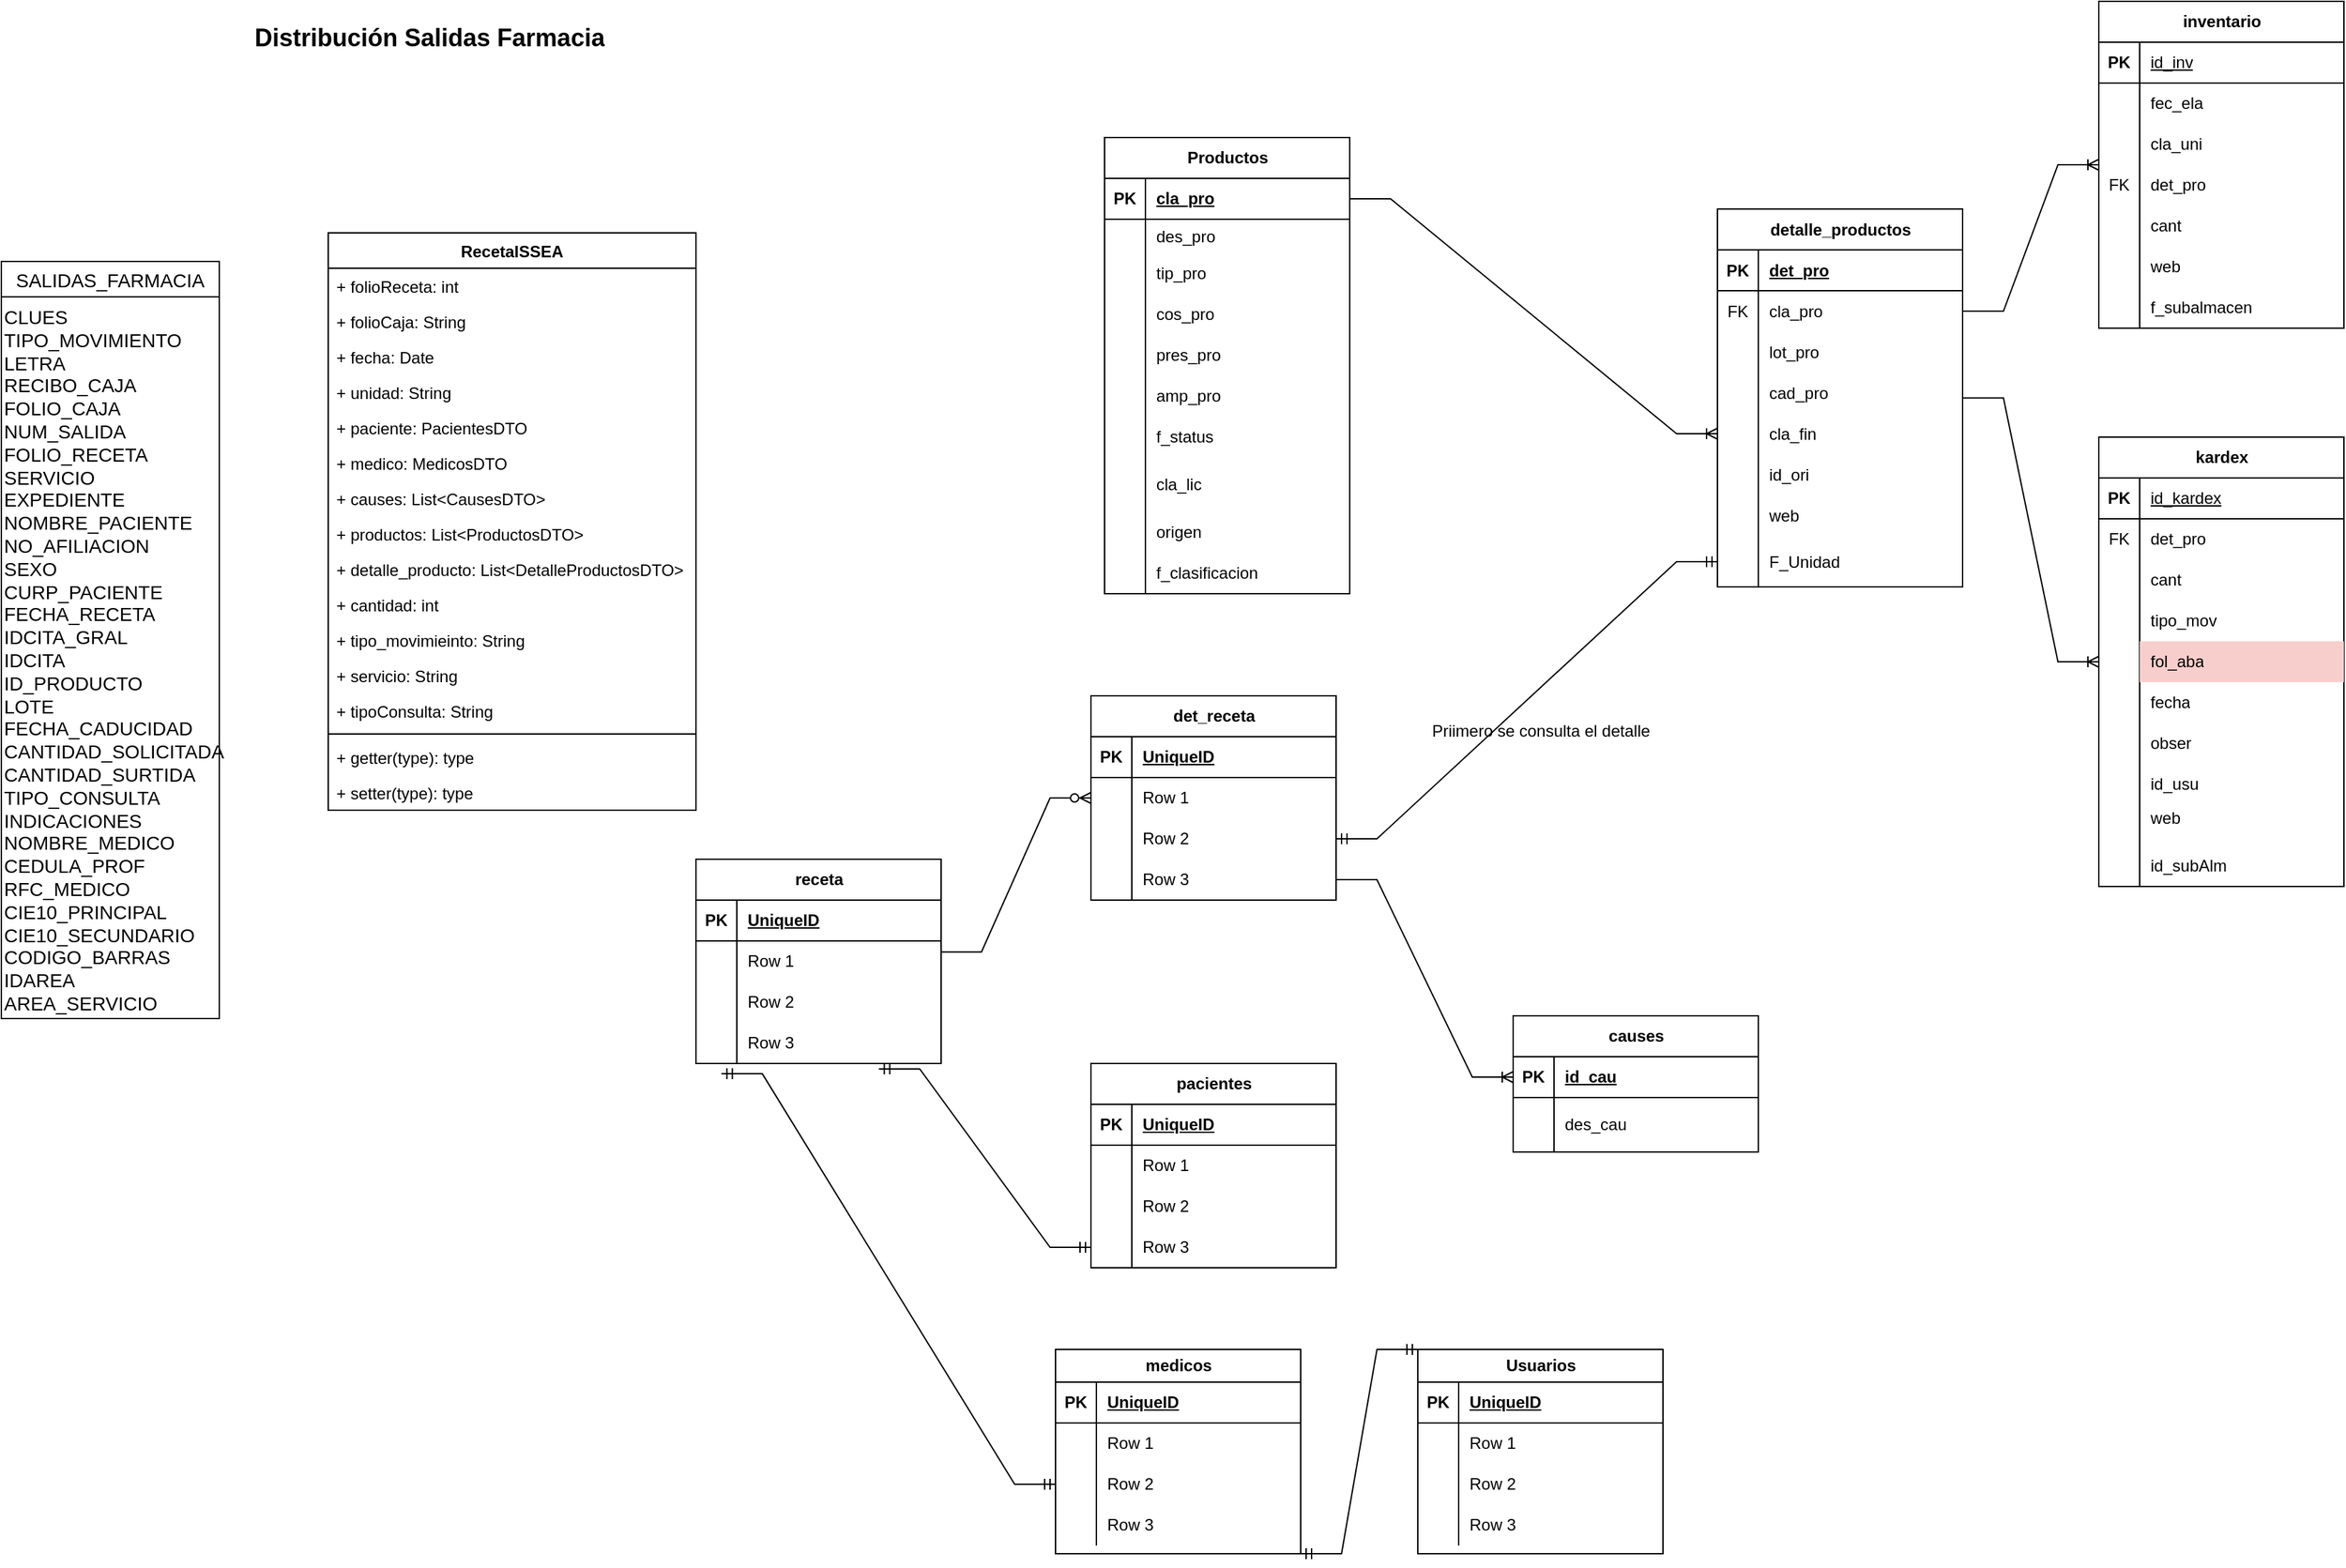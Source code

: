 <mxfile version="24.7.6">
  <diagram name="Página-1" id="9l5-8XcfHl97PFsxdjfQ">
    <mxGraphModel dx="3156" dy="2331" grid="1" gridSize="10" guides="1" tooltips="1" connect="1" arrows="1" fold="1" page="1" pageScale="1" pageWidth="827" pageHeight="1169" math="0" shadow="0">
      <root>
        <mxCell id="0" />
        <mxCell id="1" parent="0" />
        <mxCell id="UXdDHIdw5RgtOmOYd0YT-75" value="SALIDAS_FARMACIA" style="swimlane;fontStyle=0;childLayout=stackLayout;horizontal=1;startSize=26;horizontalStack=0;resizeParent=1;resizeParentMax=0;resizeLast=0;collapsible=1;marginBottom=0;align=center;fontSize=14;" parent="1" vertex="1">
          <mxGeometry x="-360" y="-19" width="160" height="556" as="geometry" />
        </mxCell>
        <mxCell id="UXdDHIdw5RgtOmOYd0YT-22" value="CLUES&#xa;TIPO_MOVIMIENTO&#xa;LETRA&#xa;RECIBO_CAJA&#xa;FOLIO_CAJA&#xa;NUM_SALIDA&#xa;FOLIO_RECETA&#xa;SERVICIO&#xa;EXPEDIENTE&#xa;NOMBRE_PACIENTE&#xa;NO_AFILIACION&#xa;SEXO&#xa;CURP_PACIENTE&#xa;FECHA_RECETA&#xa;IDCITA_GRAL&#xa;IDCITA&#xa;ID_PRODUCTO&#xa;LOTE&#xa;FECHA_CADUCIDAD&#xa;CANTIDAD_SOLICITADA&#xa;CANTIDAD_SURTIDA&#xa;TIPO_CONSULTA&#xa;INDICACIONES&#xa;NOMBRE_MEDICO&#xa;CEDULA_PROF&#xa;RFC_MEDICO&#xa;CIE10_PRINCIPAL&#xa;CIE10_SECUNDARIO&#xa;CODIGO_BARRAS&#xa;IDAREA&#xa;AREA_SERVICIO" style="text;whiteSpace=wrap;fontFamily=Helvetica;fontSize=14;fontColor=default;fontStyle=0;" parent="UXdDHIdw5RgtOmOYd0YT-75" vertex="1">
          <mxGeometry y="26" width="160" height="530" as="geometry" />
        </mxCell>
        <mxCell id="UXdDHIdw5RgtOmOYd0YT-159" value="causes" style="shape=table;startSize=30;container=1;collapsible=1;childLayout=tableLayout;fixedRows=1;rowLines=0;fontStyle=1;align=center;resizeLast=1;html=1;" parent="1" vertex="1">
          <mxGeometry x="750" y="535" width="180" height="100" as="geometry" />
        </mxCell>
        <mxCell id="UXdDHIdw5RgtOmOYd0YT-160" value="" style="shape=tableRow;horizontal=0;startSize=0;swimlaneHead=0;swimlaneBody=0;fillColor=none;collapsible=0;dropTarget=0;points=[[0,0.5],[1,0.5]];portConstraint=eastwest;top=0;left=0;right=0;bottom=1;" parent="UXdDHIdw5RgtOmOYd0YT-159" vertex="1">
          <mxGeometry y="30" width="180" height="30" as="geometry" />
        </mxCell>
        <mxCell id="UXdDHIdw5RgtOmOYd0YT-161" value="PK" style="shape=partialRectangle;connectable=0;fillColor=none;top=0;left=0;bottom=0;right=0;fontStyle=1;overflow=hidden;whiteSpace=wrap;html=1;" parent="UXdDHIdw5RgtOmOYd0YT-160" vertex="1">
          <mxGeometry width="30" height="30" as="geometry">
            <mxRectangle width="30" height="30" as="alternateBounds" />
          </mxGeometry>
        </mxCell>
        <mxCell id="UXdDHIdw5RgtOmOYd0YT-162" value="id_cau" style="shape=partialRectangle;connectable=0;fillColor=none;top=0;left=0;bottom=0;right=0;align=left;spacingLeft=6;fontStyle=5;overflow=hidden;whiteSpace=wrap;html=1;" parent="UXdDHIdw5RgtOmOYd0YT-160" vertex="1">
          <mxGeometry x="30" width="150" height="30" as="geometry">
            <mxRectangle width="150" height="30" as="alternateBounds" />
          </mxGeometry>
        </mxCell>
        <mxCell id="UXdDHIdw5RgtOmOYd0YT-163" value="" style="shape=tableRow;horizontal=0;startSize=0;swimlaneHead=0;swimlaneBody=0;fillColor=none;collapsible=0;dropTarget=0;points=[[0,0.5],[1,0.5]];portConstraint=eastwest;top=0;left=0;right=0;bottom=0;" parent="UXdDHIdw5RgtOmOYd0YT-159" vertex="1">
          <mxGeometry y="60" width="180" height="40" as="geometry" />
        </mxCell>
        <mxCell id="UXdDHIdw5RgtOmOYd0YT-164" value="" style="shape=partialRectangle;connectable=0;fillColor=none;top=0;left=0;bottom=0;right=0;editable=1;overflow=hidden;whiteSpace=wrap;html=1;" parent="UXdDHIdw5RgtOmOYd0YT-163" vertex="1">
          <mxGeometry width="30" height="40" as="geometry">
            <mxRectangle width="30" height="40" as="alternateBounds" />
          </mxGeometry>
        </mxCell>
        <mxCell id="UXdDHIdw5RgtOmOYd0YT-165" value="des_cau" style="shape=partialRectangle;connectable=0;fillColor=none;top=0;left=0;bottom=0;right=0;align=left;spacingLeft=6;overflow=hidden;whiteSpace=wrap;html=1;" parent="UXdDHIdw5RgtOmOYd0YT-163" vertex="1">
          <mxGeometry x="30" width="150" height="40" as="geometry">
            <mxRectangle width="150" height="40" as="alternateBounds" />
          </mxGeometry>
        </mxCell>
        <mxCell id="UXdDHIdw5RgtOmOYd0YT-172" value="" style="group" parent="1" vertex="1" connectable="0">
          <mxGeometry x="900" y="-210" width="460" height="650" as="geometry" />
        </mxCell>
        <mxCell id="UXdDHIdw5RgtOmOYd0YT-79" value="detalle_productos" style="shape=table;startSize=30;container=1;collapsible=1;childLayout=tableLayout;fixedRows=1;rowLines=0;fontStyle=1;align=center;resizeLast=1;html=1;" parent="UXdDHIdw5RgtOmOYd0YT-172" vertex="1">
          <mxGeometry y="152.5" width="180" height="277.5" as="geometry" />
        </mxCell>
        <mxCell id="UXdDHIdw5RgtOmOYd0YT-80" value="" style="shape=tableRow;horizontal=0;startSize=0;swimlaneHead=0;swimlaneBody=0;fillColor=none;collapsible=0;dropTarget=0;points=[[0,0.5],[1,0.5]];portConstraint=eastwest;top=0;left=0;right=0;bottom=1;" parent="UXdDHIdw5RgtOmOYd0YT-79" vertex="1">
          <mxGeometry y="30" width="180" height="30" as="geometry" />
        </mxCell>
        <mxCell id="UXdDHIdw5RgtOmOYd0YT-81" value="PK" style="shape=partialRectangle;connectable=0;fillColor=none;top=0;left=0;bottom=0;right=0;fontStyle=1;overflow=hidden;whiteSpace=wrap;html=1;" parent="UXdDHIdw5RgtOmOYd0YT-80" vertex="1">
          <mxGeometry width="30" height="30" as="geometry">
            <mxRectangle width="30" height="30" as="alternateBounds" />
          </mxGeometry>
        </mxCell>
        <mxCell id="UXdDHIdw5RgtOmOYd0YT-82" value="det_pro" style="shape=partialRectangle;connectable=0;fillColor=none;top=0;left=0;bottom=0;right=0;align=left;spacingLeft=6;fontStyle=5;overflow=hidden;whiteSpace=wrap;html=1;" parent="UXdDHIdw5RgtOmOYd0YT-80" vertex="1">
          <mxGeometry x="30" width="150" height="30" as="geometry">
            <mxRectangle width="150" height="30" as="alternateBounds" />
          </mxGeometry>
        </mxCell>
        <mxCell id="UXdDHIdw5RgtOmOYd0YT-83" value="" style="shape=tableRow;horizontal=0;startSize=0;swimlaneHead=0;swimlaneBody=0;fillColor=none;collapsible=0;dropTarget=0;points=[[0,0.5],[1,0.5]];portConstraint=eastwest;top=0;left=0;right=0;bottom=0;" parent="UXdDHIdw5RgtOmOYd0YT-79" vertex="1">
          <mxGeometry y="60" width="180" height="30" as="geometry" />
        </mxCell>
        <mxCell id="UXdDHIdw5RgtOmOYd0YT-84" value="FK" style="shape=partialRectangle;connectable=0;fillColor=none;top=0;left=0;bottom=0;right=0;editable=1;overflow=hidden;whiteSpace=wrap;html=1;" parent="UXdDHIdw5RgtOmOYd0YT-83" vertex="1">
          <mxGeometry width="30" height="30" as="geometry">
            <mxRectangle width="30" height="30" as="alternateBounds" />
          </mxGeometry>
        </mxCell>
        <mxCell id="UXdDHIdw5RgtOmOYd0YT-85" value="cla_pro" style="shape=partialRectangle;connectable=0;fillColor=none;top=0;left=0;bottom=0;right=0;align=left;spacingLeft=6;overflow=hidden;whiteSpace=wrap;html=1;" parent="UXdDHIdw5RgtOmOYd0YT-83" vertex="1">
          <mxGeometry x="30" width="150" height="30" as="geometry">
            <mxRectangle width="150" height="30" as="alternateBounds" />
          </mxGeometry>
        </mxCell>
        <mxCell id="UXdDHIdw5RgtOmOYd0YT-86" value="" style="shape=tableRow;horizontal=0;startSize=0;swimlaneHead=0;swimlaneBody=0;fillColor=none;collapsible=0;dropTarget=0;points=[[0,0.5],[1,0.5]];portConstraint=eastwest;top=0;left=0;right=0;bottom=0;" parent="UXdDHIdw5RgtOmOYd0YT-79" vertex="1">
          <mxGeometry y="90" width="180" height="30" as="geometry" />
        </mxCell>
        <mxCell id="UXdDHIdw5RgtOmOYd0YT-87" value="" style="shape=partialRectangle;connectable=0;fillColor=none;top=0;left=0;bottom=0;right=0;editable=1;overflow=hidden;whiteSpace=wrap;html=1;" parent="UXdDHIdw5RgtOmOYd0YT-86" vertex="1">
          <mxGeometry width="30" height="30" as="geometry">
            <mxRectangle width="30" height="30" as="alternateBounds" />
          </mxGeometry>
        </mxCell>
        <mxCell id="UXdDHIdw5RgtOmOYd0YT-88" value="lot_pro" style="shape=partialRectangle;connectable=0;fillColor=none;top=0;left=0;bottom=0;right=0;align=left;spacingLeft=6;overflow=hidden;whiteSpace=wrap;html=1;" parent="UXdDHIdw5RgtOmOYd0YT-86" vertex="1">
          <mxGeometry x="30" width="150" height="30" as="geometry">
            <mxRectangle width="150" height="30" as="alternateBounds" />
          </mxGeometry>
        </mxCell>
        <mxCell id="UXdDHIdw5RgtOmOYd0YT-89" value="" style="shape=tableRow;horizontal=0;startSize=0;swimlaneHead=0;swimlaneBody=0;fillColor=none;collapsible=0;dropTarget=0;points=[[0,0.5],[1,0.5]];portConstraint=eastwest;top=0;left=0;right=0;bottom=0;" parent="UXdDHIdw5RgtOmOYd0YT-79" vertex="1">
          <mxGeometry y="120" width="180" height="30" as="geometry" />
        </mxCell>
        <mxCell id="UXdDHIdw5RgtOmOYd0YT-90" value="" style="shape=partialRectangle;connectable=0;fillColor=none;top=0;left=0;bottom=0;right=0;editable=1;overflow=hidden;whiteSpace=wrap;html=1;" parent="UXdDHIdw5RgtOmOYd0YT-89" vertex="1">
          <mxGeometry width="30" height="30" as="geometry">
            <mxRectangle width="30" height="30" as="alternateBounds" />
          </mxGeometry>
        </mxCell>
        <mxCell id="UXdDHIdw5RgtOmOYd0YT-91" value="cad_pro" style="shape=partialRectangle;connectable=0;fillColor=none;top=0;left=0;bottom=0;right=0;align=left;spacingLeft=6;overflow=hidden;whiteSpace=wrap;html=1;" parent="UXdDHIdw5RgtOmOYd0YT-89" vertex="1">
          <mxGeometry x="30" width="150" height="30" as="geometry">
            <mxRectangle width="150" height="30" as="alternateBounds" />
          </mxGeometry>
        </mxCell>
        <mxCell id="UXdDHIdw5RgtOmOYd0YT-92" value="" style="shape=tableRow;horizontal=0;startSize=0;swimlaneHead=0;swimlaneBody=0;fillColor=none;collapsible=0;dropTarget=0;points=[[0,0.5],[1,0.5]];portConstraint=eastwest;top=0;left=0;right=0;bottom=0;" parent="UXdDHIdw5RgtOmOYd0YT-79" vertex="1">
          <mxGeometry y="150" width="180" height="30" as="geometry" />
        </mxCell>
        <mxCell id="UXdDHIdw5RgtOmOYd0YT-93" value="" style="shape=partialRectangle;connectable=0;fillColor=none;top=0;left=0;bottom=0;right=0;editable=1;overflow=hidden;whiteSpace=wrap;html=1;" parent="UXdDHIdw5RgtOmOYd0YT-92" vertex="1">
          <mxGeometry width="30" height="30" as="geometry">
            <mxRectangle width="30" height="30" as="alternateBounds" />
          </mxGeometry>
        </mxCell>
        <mxCell id="UXdDHIdw5RgtOmOYd0YT-94" value="cla_fin" style="shape=partialRectangle;connectable=0;fillColor=none;top=0;left=0;bottom=0;right=0;align=left;spacingLeft=6;overflow=hidden;whiteSpace=wrap;html=1;" parent="UXdDHIdw5RgtOmOYd0YT-92" vertex="1">
          <mxGeometry x="30" width="150" height="30" as="geometry">
            <mxRectangle width="150" height="30" as="alternateBounds" />
          </mxGeometry>
        </mxCell>
        <mxCell id="UXdDHIdw5RgtOmOYd0YT-95" value="" style="shape=tableRow;horizontal=0;startSize=0;swimlaneHead=0;swimlaneBody=0;fillColor=none;collapsible=0;dropTarget=0;points=[[0,0.5],[1,0.5]];portConstraint=eastwest;top=0;left=0;right=0;bottom=0;" parent="UXdDHIdw5RgtOmOYd0YT-79" vertex="1">
          <mxGeometry y="180" width="180" height="30" as="geometry" />
        </mxCell>
        <mxCell id="UXdDHIdw5RgtOmOYd0YT-96" value="" style="shape=partialRectangle;connectable=0;fillColor=none;top=0;left=0;bottom=0;right=0;editable=1;overflow=hidden;whiteSpace=wrap;html=1;" parent="UXdDHIdw5RgtOmOYd0YT-95" vertex="1">
          <mxGeometry width="30" height="30" as="geometry">
            <mxRectangle width="30" height="30" as="alternateBounds" />
          </mxGeometry>
        </mxCell>
        <mxCell id="UXdDHIdw5RgtOmOYd0YT-97" value="id_ori" style="shape=partialRectangle;connectable=0;fillColor=none;top=0;left=0;bottom=0;right=0;align=left;spacingLeft=6;overflow=hidden;whiteSpace=wrap;html=1;" parent="UXdDHIdw5RgtOmOYd0YT-95" vertex="1">
          <mxGeometry x="30" width="150" height="30" as="geometry">
            <mxRectangle width="150" height="30" as="alternateBounds" />
          </mxGeometry>
        </mxCell>
        <mxCell id="UXdDHIdw5RgtOmOYd0YT-98" value="" style="shape=tableRow;horizontal=0;startSize=0;swimlaneHead=0;swimlaneBody=0;fillColor=none;collapsible=0;dropTarget=0;points=[[0,0.5],[1,0.5]];portConstraint=eastwest;top=0;left=0;right=0;bottom=0;" parent="UXdDHIdw5RgtOmOYd0YT-79" vertex="1">
          <mxGeometry y="210" width="180" height="30" as="geometry" />
        </mxCell>
        <mxCell id="UXdDHIdw5RgtOmOYd0YT-99" value="" style="shape=partialRectangle;connectable=0;fillColor=none;top=0;left=0;bottom=0;right=0;editable=1;overflow=hidden;whiteSpace=wrap;html=1;" parent="UXdDHIdw5RgtOmOYd0YT-98" vertex="1">
          <mxGeometry width="30" height="30" as="geometry">
            <mxRectangle width="30" height="30" as="alternateBounds" />
          </mxGeometry>
        </mxCell>
        <mxCell id="UXdDHIdw5RgtOmOYd0YT-100" value="web" style="shape=partialRectangle;connectable=0;fillColor=none;top=0;left=0;bottom=0;right=0;align=left;spacingLeft=6;overflow=hidden;whiteSpace=wrap;html=1;" parent="UXdDHIdw5RgtOmOYd0YT-98" vertex="1">
          <mxGeometry x="30" width="150" height="30" as="geometry">
            <mxRectangle width="150" height="30" as="alternateBounds" />
          </mxGeometry>
        </mxCell>
        <mxCell id="UXdDHIdw5RgtOmOYd0YT-101" value="" style="shape=tableRow;horizontal=0;startSize=0;swimlaneHead=0;swimlaneBody=0;fillColor=none;collapsible=0;dropTarget=0;points=[[0,0.5],[1,0.5]];portConstraint=eastwest;top=0;left=0;right=0;bottom=0;" parent="UXdDHIdw5RgtOmOYd0YT-79" vertex="1">
          <mxGeometry y="240" width="180" height="38" as="geometry" />
        </mxCell>
        <mxCell id="UXdDHIdw5RgtOmOYd0YT-102" value="" style="shape=partialRectangle;connectable=0;fillColor=none;top=0;left=0;bottom=0;right=0;editable=1;overflow=hidden;whiteSpace=wrap;html=1;" parent="UXdDHIdw5RgtOmOYd0YT-101" vertex="1">
          <mxGeometry width="30" height="38" as="geometry">
            <mxRectangle width="30" height="38" as="alternateBounds" />
          </mxGeometry>
        </mxCell>
        <mxCell id="UXdDHIdw5RgtOmOYd0YT-103" value="F_Unidad" style="shape=partialRectangle;connectable=0;fillColor=none;top=0;left=0;bottom=0;right=0;align=left;spacingLeft=6;overflow=hidden;whiteSpace=wrap;html=1;" parent="UXdDHIdw5RgtOmOYd0YT-101" vertex="1">
          <mxGeometry x="30" width="150" height="38" as="geometry">
            <mxRectangle width="150" height="38" as="alternateBounds" />
          </mxGeometry>
        </mxCell>
        <mxCell id="UXdDHIdw5RgtOmOYd0YT-104" value="inventario" style="shape=table;startSize=30;container=1;collapsible=1;childLayout=tableLayout;fixedRows=1;rowLines=0;fontStyle=1;align=center;resizeLast=1;html=1;" parent="UXdDHIdw5RgtOmOYd0YT-172" vertex="1">
          <mxGeometry x="280" width="180" height="240" as="geometry" />
        </mxCell>
        <mxCell id="UXdDHIdw5RgtOmOYd0YT-105" value="" style="shape=tableRow;horizontal=0;startSize=0;swimlaneHead=0;swimlaneBody=0;fillColor=none;collapsible=0;dropTarget=0;points=[[0,0.5],[1,0.5]];portConstraint=eastwest;top=0;left=0;right=0;bottom=1;" parent="UXdDHIdw5RgtOmOYd0YT-104" vertex="1">
          <mxGeometry y="30" width="180" height="30" as="geometry" />
        </mxCell>
        <mxCell id="UXdDHIdw5RgtOmOYd0YT-106" value="PK" style="shape=partialRectangle;connectable=0;fillColor=none;top=0;left=0;bottom=0;right=0;fontStyle=1;overflow=hidden;whiteSpace=wrap;html=1;" parent="UXdDHIdw5RgtOmOYd0YT-105" vertex="1">
          <mxGeometry width="30" height="30" as="geometry">
            <mxRectangle width="30" height="30" as="alternateBounds" />
          </mxGeometry>
        </mxCell>
        <mxCell id="UXdDHIdw5RgtOmOYd0YT-107" value="&lt;span style=&quot;font-weight: 400;&quot;&gt;id_inv&lt;/span&gt;" style="shape=partialRectangle;connectable=0;fillColor=none;top=0;left=0;bottom=0;right=0;align=left;spacingLeft=6;fontStyle=5;overflow=hidden;whiteSpace=wrap;html=1;" parent="UXdDHIdw5RgtOmOYd0YT-105" vertex="1">
          <mxGeometry x="30" width="150" height="30" as="geometry">
            <mxRectangle width="150" height="30" as="alternateBounds" />
          </mxGeometry>
        </mxCell>
        <mxCell id="UXdDHIdw5RgtOmOYd0YT-108" value="" style="shape=tableRow;horizontal=0;startSize=0;swimlaneHead=0;swimlaneBody=0;fillColor=none;collapsible=0;dropTarget=0;points=[[0,0.5],[1,0.5]];portConstraint=eastwest;top=0;left=0;right=0;bottom=0;" parent="UXdDHIdw5RgtOmOYd0YT-104" vertex="1">
          <mxGeometry y="60" width="180" height="30" as="geometry" />
        </mxCell>
        <mxCell id="UXdDHIdw5RgtOmOYd0YT-109" value="" style="shape=partialRectangle;connectable=0;fillColor=none;top=0;left=0;bottom=0;right=0;editable=1;overflow=hidden;whiteSpace=wrap;html=1;" parent="UXdDHIdw5RgtOmOYd0YT-108" vertex="1">
          <mxGeometry width="30" height="30" as="geometry">
            <mxRectangle width="30" height="30" as="alternateBounds" />
          </mxGeometry>
        </mxCell>
        <mxCell id="UXdDHIdw5RgtOmOYd0YT-110" value="fec_ela" style="shape=partialRectangle;connectable=0;fillColor=none;top=0;left=0;bottom=0;right=0;align=left;spacingLeft=6;overflow=hidden;whiteSpace=wrap;html=1;" parent="UXdDHIdw5RgtOmOYd0YT-108" vertex="1">
          <mxGeometry x="30" width="150" height="30" as="geometry">
            <mxRectangle width="150" height="30" as="alternateBounds" />
          </mxGeometry>
        </mxCell>
        <mxCell id="UXdDHIdw5RgtOmOYd0YT-111" value="" style="shape=tableRow;horizontal=0;startSize=0;swimlaneHead=0;swimlaneBody=0;fillColor=none;collapsible=0;dropTarget=0;points=[[0,0.5],[1,0.5]];portConstraint=eastwest;top=0;left=0;right=0;bottom=0;" parent="UXdDHIdw5RgtOmOYd0YT-104" vertex="1">
          <mxGeometry y="90" width="180" height="30" as="geometry" />
        </mxCell>
        <mxCell id="UXdDHIdw5RgtOmOYd0YT-112" value="" style="shape=partialRectangle;connectable=0;fillColor=none;top=0;left=0;bottom=0;right=0;editable=1;overflow=hidden;whiteSpace=wrap;html=1;" parent="UXdDHIdw5RgtOmOYd0YT-111" vertex="1">
          <mxGeometry width="30" height="30" as="geometry">
            <mxRectangle width="30" height="30" as="alternateBounds" />
          </mxGeometry>
        </mxCell>
        <mxCell id="UXdDHIdw5RgtOmOYd0YT-113" value="cla_uni" style="shape=partialRectangle;connectable=0;fillColor=none;top=0;left=0;bottom=0;right=0;align=left;spacingLeft=6;overflow=hidden;whiteSpace=wrap;html=1;" parent="UXdDHIdw5RgtOmOYd0YT-111" vertex="1">
          <mxGeometry x="30" width="150" height="30" as="geometry">
            <mxRectangle width="150" height="30" as="alternateBounds" />
          </mxGeometry>
        </mxCell>
        <mxCell id="UXdDHIdw5RgtOmOYd0YT-114" value="" style="shape=tableRow;horizontal=0;startSize=0;swimlaneHead=0;swimlaneBody=0;fillColor=none;collapsible=0;dropTarget=0;points=[[0,0.5],[1,0.5]];portConstraint=eastwest;top=0;left=0;right=0;bottom=0;" parent="UXdDHIdw5RgtOmOYd0YT-104" vertex="1">
          <mxGeometry y="120" width="180" height="30" as="geometry" />
        </mxCell>
        <mxCell id="UXdDHIdw5RgtOmOYd0YT-115" value="FK" style="shape=partialRectangle;connectable=0;fillColor=none;top=0;left=0;bottom=0;right=0;editable=1;overflow=hidden;whiteSpace=wrap;html=1;" parent="UXdDHIdw5RgtOmOYd0YT-114" vertex="1">
          <mxGeometry width="30" height="30" as="geometry">
            <mxRectangle width="30" height="30" as="alternateBounds" />
          </mxGeometry>
        </mxCell>
        <mxCell id="UXdDHIdw5RgtOmOYd0YT-116" value="det_pro" style="shape=partialRectangle;connectable=0;fillColor=none;top=0;left=0;bottom=0;right=0;align=left;spacingLeft=6;overflow=hidden;whiteSpace=wrap;html=1;" parent="UXdDHIdw5RgtOmOYd0YT-114" vertex="1">
          <mxGeometry x="30" width="150" height="30" as="geometry">
            <mxRectangle width="150" height="30" as="alternateBounds" />
          </mxGeometry>
        </mxCell>
        <mxCell id="UXdDHIdw5RgtOmOYd0YT-117" value="" style="shape=tableRow;horizontal=0;startSize=0;swimlaneHead=0;swimlaneBody=0;fillColor=none;collapsible=0;dropTarget=0;points=[[0,0.5],[1,0.5]];portConstraint=eastwest;top=0;left=0;right=0;bottom=0;" parent="UXdDHIdw5RgtOmOYd0YT-104" vertex="1">
          <mxGeometry y="150" width="180" height="30" as="geometry" />
        </mxCell>
        <mxCell id="UXdDHIdw5RgtOmOYd0YT-118" value="" style="shape=partialRectangle;connectable=0;fillColor=none;top=0;left=0;bottom=0;right=0;editable=1;overflow=hidden;whiteSpace=wrap;html=1;" parent="UXdDHIdw5RgtOmOYd0YT-117" vertex="1">
          <mxGeometry width="30" height="30" as="geometry">
            <mxRectangle width="30" height="30" as="alternateBounds" />
          </mxGeometry>
        </mxCell>
        <mxCell id="UXdDHIdw5RgtOmOYd0YT-119" value="cant" style="shape=partialRectangle;connectable=0;fillColor=none;top=0;left=0;bottom=0;right=0;align=left;spacingLeft=6;overflow=hidden;whiteSpace=wrap;html=1;" parent="UXdDHIdw5RgtOmOYd0YT-117" vertex="1">
          <mxGeometry x="30" width="150" height="30" as="geometry">
            <mxRectangle width="150" height="30" as="alternateBounds" />
          </mxGeometry>
        </mxCell>
        <mxCell id="UXdDHIdw5RgtOmOYd0YT-120" value="" style="shape=tableRow;horizontal=0;startSize=0;swimlaneHead=0;swimlaneBody=0;fillColor=none;collapsible=0;dropTarget=0;points=[[0,0.5],[1,0.5]];portConstraint=eastwest;top=0;left=0;right=0;bottom=0;" parent="UXdDHIdw5RgtOmOYd0YT-104" vertex="1">
          <mxGeometry y="180" width="180" height="30" as="geometry" />
        </mxCell>
        <mxCell id="UXdDHIdw5RgtOmOYd0YT-121" value="" style="shape=partialRectangle;connectable=0;fillColor=none;top=0;left=0;bottom=0;right=0;editable=1;overflow=hidden;whiteSpace=wrap;html=1;" parent="UXdDHIdw5RgtOmOYd0YT-120" vertex="1">
          <mxGeometry width="30" height="30" as="geometry">
            <mxRectangle width="30" height="30" as="alternateBounds" />
          </mxGeometry>
        </mxCell>
        <mxCell id="UXdDHIdw5RgtOmOYd0YT-122" value="web" style="shape=partialRectangle;connectable=0;fillColor=none;top=0;left=0;bottom=0;right=0;align=left;spacingLeft=6;overflow=hidden;whiteSpace=wrap;html=1;" parent="UXdDHIdw5RgtOmOYd0YT-120" vertex="1">
          <mxGeometry x="30" width="150" height="30" as="geometry">
            <mxRectangle width="150" height="30" as="alternateBounds" />
          </mxGeometry>
        </mxCell>
        <mxCell id="UXdDHIdw5RgtOmOYd0YT-123" value="" style="shape=tableRow;horizontal=0;startSize=0;swimlaneHead=0;swimlaneBody=0;fillColor=none;collapsible=0;dropTarget=0;points=[[0,0.5],[1,0.5]];portConstraint=eastwest;top=0;left=0;right=0;bottom=0;" parent="UXdDHIdw5RgtOmOYd0YT-104" vertex="1">
          <mxGeometry y="210" width="180" height="30" as="geometry" />
        </mxCell>
        <mxCell id="UXdDHIdw5RgtOmOYd0YT-124" value="" style="shape=partialRectangle;connectable=0;fillColor=none;top=0;left=0;bottom=0;right=0;editable=1;overflow=hidden;whiteSpace=wrap;html=1;" parent="UXdDHIdw5RgtOmOYd0YT-123" vertex="1">
          <mxGeometry width="30" height="30" as="geometry">
            <mxRectangle width="30" height="30" as="alternateBounds" />
          </mxGeometry>
        </mxCell>
        <mxCell id="UXdDHIdw5RgtOmOYd0YT-125" value="f_subalmacen" style="shape=partialRectangle;connectable=0;fillColor=none;top=0;left=0;bottom=0;right=0;align=left;spacingLeft=6;overflow=hidden;whiteSpace=wrap;html=1;" parent="UXdDHIdw5RgtOmOYd0YT-123" vertex="1">
          <mxGeometry x="30" width="150" height="30" as="geometry">
            <mxRectangle width="150" height="30" as="alternateBounds" />
          </mxGeometry>
        </mxCell>
        <mxCell id="UXdDHIdw5RgtOmOYd0YT-126" value="kardex" style="shape=table;startSize=30;container=1;collapsible=1;childLayout=tableLayout;fixedRows=1;rowLines=0;fontStyle=1;align=center;resizeLast=1;html=1;" parent="UXdDHIdw5RgtOmOYd0YT-172" vertex="1">
          <mxGeometry x="280" y="320" width="180" height="330" as="geometry" />
        </mxCell>
        <mxCell id="UXdDHIdw5RgtOmOYd0YT-127" value="" style="shape=tableRow;horizontal=0;startSize=0;swimlaneHead=0;swimlaneBody=0;fillColor=none;collapsible=0;dropTarget=0;points=[[0,0.5],[1,0.5]];portConstraint=eastwest;top=0;left=0;right=0;bottom=1;" parent="UXdDHIdw5RgtOmOYd0YT-126" vertex="1">
          <mxGeometry y="30" width="180" height="30" as="geometry" />
        </mxCell>
        <mxCell id="UXdDHIdw5RgtOmOYd0YT-128" value="PK" style="shape=partialRectangle;connectable=0;fillColor=none;top=0;left=0;bottom=0;right=0;fontStyle=1;overflow=hidden;whiteSpace=wrap;html=1;" parent="UXdDHIdw5RgtOmOYd0YT-127" vertex="1">
          <mxGeometry width="30" height="30" as="geometry">
            <mxRectangle width="30" height="30" as="alternateBounds" />
          </mxGeometry>
        </mxCell>
        <mxCell id="UXdDHIdw5RgtOmOYd0YT-129" value="&lt;span style=&quot;font-weight: 400;&quot;&gt;id_kardex&lt;/span&gt;" style="shape=partialRectangle;connectable=0;fillColor=none;top=0;left=0;bottom=0;right=0;align=left;spacingLeft=6;fontStyle=5;overflow=hidden;whiteSpace=wrap;html=1;" parent="UXdDHIdw5RgtOmOYd0YT-127" vertex="1">
          <mxGeometry x="30" width="150" height="30" as="geometry">
            <mxRectangle width="150" height="30" as="alternateBounds" />
          </mxGeometry>
        </mxCell>
        <mxCell id="UXdDHIdw5RgtOmOYd0YT-130" value="" style="shape=tableRow;horizontal=0;startSize=0;swimlaneHead=0;swimlaneBody=0;fillColor=none;collapsible=0;dropTarget=0;points=[[0,0.5],[1,0.5]];portConstraint=eastwest;top=0;left=0;right=0;bottom=0;" parent="UXdDHIdw5RgtOmOYd0YT-126" vertex="1">
          <mxGeometry y="60" width="180" height="30" as="geometry" />
        </mxCell>
        <mxCell id="UXdDHIdw5RgtOmOYd0YT-131" value="FK" style="shape=partialRectangle;connectable=0;fillColor=none;top=0;left=0;bottom=0;right=0;editable=1;overflow=hidden;whiteSpace=wrap;html=1;" parent="UXdDHIdw5RgtOmOYd0YT-130" vertex="1">
          <mxGeometry width="30" height="30" as="geometry">
            <mxRectangle width="30" height="30" as="alternateBounds" />
          </mxGeometry>
        </mxCell>
        <mxCell id="UXdDHIdw5RgtOmOYd0YT-132" value="det_pro" style="shape=partialRectangle;connectable=0;fillColor=none;top=0;left=0;bottom=0;right=0;align=left;spacingLeft=6;overflow=hidden;whiteSpace=wrap;html=1;" parent="UXdDHIdw5RgtOmOYd0YT-130" vertex="1">
          <mxGeometry x="30" width="150" height="30" as="geometry">
            <mxRectangle width="150" height="30" as="alternateBounds" />
          </mxGeometry>
        </mxCell>
        <mxCell id="UXdDHIdw5RgtOmOYd0YT-133" value="" style="shape=tableRow;horizontal=0;startSize=0;swimlaneHead=0;swimlaneBody=0;fillColor=none;collapsible=0;dropTarget=0;points=[[0,0.5],[1,0.5]];portConstraint=eastwest;top=0;left=0;right=0;bottom=0;" parent="UXdDHIdw5RgtOmOYd0YT-126" vertex="1">
          <mxGeometry y="90" width="180" height="30" as="geometry" />
        </mxCell>
        <mxCell id="UXdDHIdw5RgtOmOYd0YT-134" value="" style="shape=partialRectangle;connectable=0;fillColor=none;top=0;left=0;bottom=0;right=0;editable=1;overflow=hidden;whiteSpace=wrap;html=1;" parent="UXdDHIdw5RgtOmOYd0YT-133" vertex="1">
          <mxGeometry width="30" height="30" as="geometry">
            <mxRectangle width="30" height="30" as="alternateBounds" />
          </mxGeometry>
        </mxCell>
        <mxCell id="UXdDHIdw5RgtOmOYd0YT-135" value="cant" style="shape=partialRectangle;connectable=0;fillColor=none;top=0;left=0;bottom=0;right=0;align=left;spacingLeft=6;overflow=hidden;whiteSpace=wrap;html=1;" parent="UXdDHIdw5RgtOmOYd0YT-133" vertex="1">
          <mxGeometry x="30" width="150" height="30" as="geometry">
            <mxRectangle width="150" height="30" as="alternateBounds" />
          </mxGeometry>
        </mxCell>
        <mxCell id="UXdDHIdw5RgtOmOYd0YT-136" value="" style="shape=tableRow;horizontal=0;startSize=0;swimlaneHead=0;swimlaneBody=0;fillColor=none;collapsible=0;dropTarget=0;points=[[0,0.5],[1,0.5]];portConstraint=eastwest;top=0;left=0;right=0;bottom=0;" parent="UXdDHIdw5RgtOmOYd0YT-126" vertex="1">
          <mxGeometry y="120" width="180" height="30" as="geometry" />
        </mxCell>
        <mxCell id="UXdDHIdw5RgtOmOYd0YT-137" value="" style="shape=partialRectangle;connectable=0;fillColor=none;top=0;left=0;bottom=0;right=0;editable=1;overflow=hidden;whiteSpace=wrap;html=1;" parent="UXdDHIdw5RgtOmOYd0YT-136" vertex="1">
          <mxGeometry width="30" height="30" as="geometry">
            <mxRectangle width="30" height="30" as="alternateBounds" />
          </mxGeometry>
        </mxCell>
        <mxCell id="UXdDHIdw5RgtOmOYd0YT-138" value="tipo_mov" style="shape=partialRectangle;connectable=0;fillColor=none;top=0;left=0;bottom=0;right=0;align=left;spacingLeft=6;overflow=hidden;whiteSpace=wrap;html=1;" parent="UXdDHIdw5RgtOmOYd0YT-136" vertex="1">
          <mxGeometry x="30" width="150" height="30" as="geometry">
            <mxRectangle width="150" height="30" as="alternateBounds" />
          </mxGeometry>
        </mxCell>
        <mxCell id="UXdDHIdw5RgtOmOYd0YT-139" value="" style="shape=tableRow;horizontal=0;startSize=0;swimlaneHead=0;swimlaneBody=0;fillColor=none;collapsible=0;dropTarget=0;points=[[0,0.5],[1,0.5]];portConstraint=eastwest;top=0;left=0;right=0;bottom=0;" parent="UXdDHIdw5RgtOmOYd0YT-126" vertex="1">
          <mxGeometry y="150" width="180" height="30" as="geometry" />
        </mxCell>
        <mxCell id="UXdDHIdw5RgtOmOYd0YT-140" value="" style="shape=partialRectangle;connectable=0;fillColor=none;top=0;left=0;bottom=0;right=0;editable=1;overflow=hidden;whiteSpace=wrap;html=1;" parent="UXdDHIdw5RgtOmOYd0YT-139" vertex="1">
          <mxGeometry width="30" height="30" as="geometry">
            <mxRectangle width="30" height="30" as="alternateBounds" />
          </mxGeometry>
        </mxCell>
        <mxCell id="UXdDHIdw5RgtOmOYd0YT-141" value="fol_aba" style="shape=partialRectangle;connectable=0;fillColor=#f8cecc;top=0;left=0;bottom=0;right=0;align=left;spacingLeft=6;overflow=hidden;whiteSpace=wrap;html=1;strokeColor=#b85450;" parent="UXdDHIdw5RgtOmOYd0YT-139" vertex="1">
          <mxGeometry x="30" width="150" height="30" as="geometry">
            <mxRectangle width="150" height="30" as="alternateBounds" />
          </mxGeometry>
        </mxCell>
        <mxCell id="UXdDHIdw5RgtOmOYd0YT-142" value="" style="shape=tableRow;horizontal=0;startSize=0;swimlaneHead=0;swimlaneBody=0;fillColor=none;collapsible=0;dropTarget=0;points=[[0,0.5],[1,0.5]];portConstraint=eastwest;top=0;left=0;right=0;bottom=0;" parent="UXdDHIdw5RgtOmOYd0YT-126" vertex="1">
          <mxGeometry y="180" width="180" height="30" as="geometry" />
        </mxCell>
        <mxCell id="UXdDHIdw5RgtOmOYd0YT-143" value="" style="shape=partialRectangle;connectable=0;fillColor=none;top=0;left=0;bottom=0;right=0;editable=1;overflow=hidden;whiteSpace=wrap;html=1;" parent="UXdDHIdw5RgtOmOYd0YT-142" vertex="1">
          <mxGeometry width="30" height="30" as="geometry">
            <mxRectangle width="30" height="30" as="alternateBounds" />
          </mxGeometry>
        </mxCell>
        <mxCell id="UXdDHIdw5RgtOmOYd0YT-144" value="fecha" style="shape=partialRectangle;connectable=0;fillColor=none;top=0;left=0;bottom=0;right=0;align=left;spacingLeft=6;overflow=hidden;whiteSpace=wrap;html=1;" parent="UXdDHIdw5RgtOmOYd0YT-142" vertex="1">
          <mxGeometry x="30" width="150" height="30" as="geometry">
            <mxRectangle width="150" height="30" as="alternateBounds" />
          </mxGeometry>
        </mxCell>
        <mxCell id="UXdDHIdw5RgtOmOYd0YT-145" value="" style="shape=tableRow;horizontal=0;startSize=0;swimlaneHead=0;swimlaneBody=0;fillColor=none;collapsible=0;dropTarget=0;points=[[0,0.5],[1,0.5]];portConstraint=eastwest;top=0;left=0;right=0;bottom=0;" parent="UXdDHIdw5RgtOmOYd0YT-126" vertex="1">
          <mxGeometry y="210" width="180" height="30" as="geometry" />
        </mxCell>
        <mxCell id="UXdDHIdw5RgtOmOYd0YT-146" value="" style="shape=partialRectangle;connectable=0;fillColor=none;top=0;left=0;bottom=0;right=0;editable=1;overflow=hidden;whiteSpace=wrap;html=1;" parent="UXdDHIdw5RgtOmOYd0YT-145" vertex="1">
          <mxGeometry width="30" height="30" as="geometry">
            <mxRectangle width="30" height="30" as="alternateBounds" />
          </mxGeometry>
        </mxCell>
        <mxCell id="UXdDHIdw5RgtOmOYd0YT-147" value="obser" style="shape=partialRectangle;connectable=0;fillColor=none;top=0;left=0;bottom=0;right=0;align=left;spacingLeft=6;overflow=hidden;whiteSpace=wrap;html=1;" parent="UXdDHIdw5RgtOmOYd0YT-145" vertex="1">
          <mxGeometry x="30" width="150" height="30" as="geometry">
            <mxRectangle width="150" height="30" as="alternateBounds" />
          </mxGeometry>
        </mxCell>
        <mxCell id="UXdDHIdw5RgtOmOYd0YT-148" value="" style="shape=tableRow;horizontal=0;startSize=0;swimlaneHead=0;swimlaneBody=0;fillColor=none;collapsible=0;dropTarget=0;points=[[0,0.5],[1,0.5]];portConstraint=eastwest;top=0;left=0;right=0;bottom=0;" parent="UXdDHIdw5RgtOmOYd0YT-126" vertex="1">
          <mxGeometry y="240" width="180" height="30" as="geometry" />
        </mxCell>
        <mxCell id="UXdDHIdw5RgtOmOYd0YT-149" value="" style="shape=partialRectangle;connectable=0;fillColor=none;top=0;left=0;bottom=0;right=0;editable=1;overflow=hidden;whiteSpace=wrap;html=1;" parent="UXdDHIdw5RgtOmOYd0YT-148" vertex="1">
          <mxGeometry width="30" height="30" as="geometry">
            <mxRectangle width="30" height="30" as="alternateBounds" />
          </mxGeometry>
        </mxCell>
        <mxCell id="UXdDHIdw5RgtOmOYd0YT-150" value="id_usu" style="shape=partialRectangle;connectable=0;fillColor=none;top=0;left=0;bottom=0;right=0;align=left;spacingLeft=6;overflow=hidden;whiteSpace=wrap;html=1;" parent="UXdDHIdw5RgtOmOYd0YT-148" vertex="1">
          <mxGeometry x="30" width="150" height="30" as="geometry">
            <mxRectangle width="150" height="30" as="alternateBounds" />
          </mxGeometry>
        </mxCell>
        <mxCell id="UXdDHIdw5RgtOmOYd0YT-151" value="" style="shape=tableRow;horizontal=0;startSize=0;swimlaneHead=0;swimlaneBody=0;fillColor=none;collapsible=0;dropTarget=0;points=[[0,0.5],[1,0.5]];portConstraint=eastwest;top=0;left=0;right=0;bottom=0;" parent="UXdDHIdw5RgtOmOYd0YT-126" vertex="1">
          <mxGeometry y="270" width="180" height="30" as="geometry" />
        </mxCell>
        <mxCell id="UXdDHIdw5RgtOmOYd0YT-152" value="" style="shape=partialRectangle;connectable=0;fillColor=none;top=0;left=0;bottom=0;right=0;editable=1;overflow=hidden;whiteSpace=wrap;html=1;" parent="UXdDHIdw5RgtOmOYd0YT-151" vertex="1">
          <mxGeometry width="30" height="30" as="geometry">
            <mxRectangle width="30" height="30" as="alternateBounds" />
          </mxGeometry>
        </mxCell>
        <mxCell id="UXdDHIdw5RgtOmOYd0YT-153" value="web&lt;div&gt;&lt;br&gt;&lt;/div&gt;" style="shape=partialRectangle;connectable=0;fillColor=none;top=0;left=0;bottom=0;right=0;align=left;spacingLeft=6;overflow=hidden;whiteSpace=wrap;html=1;" parent="UXdDHIdw5RgtOmOYd0YT-151" vertex="1">
          <mxGeometry x="30" width="150" height="30" as="geometry">
            <mxRectangle width="150" height="30" as="alternateBounds" />
          </mxGeometry>
        </mxCell>
        <mxCell id="UXdDHIdw5RgtOmOYd0YT-154" value="" style="shape=tableRow;horizontal=0;startSize=0;swimlaneHead=0;swimlaneBody=0;fillColor=none;collapsible=0;dropTarget=0;points=[[0,0.5],[1,0.5]];portConstraint=eastwest;top=0;left=0;right=0;bottom=0;" parent="UXdDHIdw5RgtOmOYd0YT-126" vertex="1">
          <mxGeometry y="300" width="180" height="30" as="geometry" />
        </mxCell>
        <mxCell id="UXdDHIdw5RgtOmOYd0YT-155" value="" style="shape=partialRectangle;connectable=0;fillColor=none;top=0;left=0;bottom=0;right=0;editable=1;overflow=hidden;whiteSpace=wrap;html=1;" parent="UXdDHIdw5RgtOmOYd0YT-154" vertex="1">
          <mxGeometry width="30" height="30" as="geometry">
            <mxRectangle width="30" height="30" as="alternateBounds" />
          </mxGeometry>
        </mxCell>
        <mxCell id="UXdDHIdw5RgtOmOYd0YT-156" value="id_subAlm" style="shape=partialRectangle;connectable=0;fillColor=none;top=0;left=0;bottom=0;right=0;align=left;spacingLeft=6;overflow=hidden;whiteSpace=wrap;html=1;" parent="UXdDHIdw5RgtOmOYd0YT-154" vertex="1">
          <mxGeometry x="30" width="150" height="30" as="geometry">
            <mxRectangle width="150" height="30" as="alternateBounds" />
          </mxGeometry>
        </mxCell>
        <mxCell id="UXdDHIdw5RgtOmOYd0YT-157" value="" style="edgeStyle=entityRelationEdgeStyle;fontSize=12;html=1;endArrow=ERoneToMany;rounded=0;exitX=1;exitY=0.5;exitDx=0;exitDy=0;" parent="UXdDHIdw5RgtOmOYd0YT-172" source="UXdDHIdw5RgtOmOYd0YT-83" target="UXdDHIdw5RgtOmOYd0YT-104" edge="1">
          <mxGeometry width="100" height="100" relative="1" as="geometry">
            <mxPoint x="80" y="160" as="sourcePoint" />
            <mxPoint x="180" y="60" as="targetPoint" />
          </mxGeometry>
        </mxCell>
        <mxCell id="UXdDHIdw5RgtOmOYd0YT-158" value="" style="edgeStyle=entityRelationEdgeStyle;fontSize=12;html=1;endArrow=ERoneToMany;rounded=0;" parent="UXdDHIdw5RgtOmOYd0YT-172" source="UXdDHIdw5RgtOmOYd0YT-79" target="UXdDHIdw5RgtOmOYd0YT-126" edge="1">
          <mxGeometry width="100" height="100" relative="1" as="geometry">
            <mxPoint x="100" y="560" as="sourcePoint" />
            <mxPoint x="200" y="460" as="targetPoint" />
          </mxGeometry>
        </mxCell>
        <mxCell id="UXdDHIdw5RgtOmOYd0YT-173" value="receta" style="shape=table;startSize=30;container=1;collapsible=1;childLayout=tableLayout;fixedRows=1;rowLines=0;fontStyle=1;align=center;resizeLast=1;html=1;" parent="1" vertex="1">
          <mxGeometry x="150" y="420" width="180" height="150" as="geometry" />
        </mxCell>
        <mxCell id="UXdDHIdw5RgtOmOYd0YT-174" value="" style="shape=tableRow;horizontal=0;startSize=0;swimlaneHead=0;swimlaneBody=0;fillColor=none;collapsible=0;dropTarget=0;points=[[0,0.5],[1,0.5]];portConstraint=eastwest;top=0;left=0;right=0;bottom=1;" parent="UXdDHIdw5RgtOmOYd0YT-173" vertex="1">
          <mxGeometry y="30" width="180" height="30" as="geometry" />
        </mxCell>
        <mxCell id="UXdDHIdw5RgtOmOYd0YT-175" value="PK" style="shape=partialRectangle;connectable=0;fillColor=none;top=0;left=0;bottom=0;right=0;fontStyle=1;overflow=hidden;whiteSpace=wrap;html=1;" parent="UXdDHIdw5RgtOmOYd0YT-174" vertex="1">
          <mxGeometry width="30" height="30" as="geometry">
            <mxRectangle width="30" height="30" as="alternateBounds" />
          </mxGeometry>
        </mxCell>
        <mxCell id="UXdDHIdw5RgtOmOYd0YT-176" value="UniqueID" style="shape=partialRectangle;connectable=0;fillColor=none;top=0;left=0;bottom=0;right=0;align=left;spacingLeft=6;fontStyle=5;overflow=hidden;whiteSpace=wrap;html=1;" parent="UXdDHIdw5RgtOmOYd0YT-174" vertex="1">
          <mxGeometry x="30" width="150" height="30" as="geometry">
            <mxRectangle width="150" height="30" as="alternateBounds" />
          </mxGeometry>
        </mxCell>
        <mxCell id="UXdDHIdw5RgtOmOYd0YT-177" value="" style="shape=tableRow;horizontal=0;startSize=0;swimlaneHead=0;swimlaneBody=0;fillColor=none;collapsible=0;dropTarget=0;points=[[0,0.5],[1,0.5]];portConstraint=eastwest;top=0;left=0;right=0;bottom=0;" parent="UXdDHIdw5RgtOmOYd0YT-173" vertex="1">
          <mxGeometry y="60" width="180" height="30" as="geometry" />
        </mxCell>
        <mxCell id="UXdDHIdw5RgtOmOYd0YT-178" value="" style="shape=partialRectangle;connectable=0;fillColor=none;top=0;left=0;bottom=0;right=0;editable=1;overflow=hidden;whiteSpace=wrap;html=1;" parent="UXdDHIdw5RgtOmOYd0YT-177" vertex="1">
          <mxGeometry width="30" height="30" as="geometry">
            <mxRectangle width="30" height="30" as="alternateBounds" />
          </mxGeometry>
        </mxCell>
        <mxCell id="UXdDHIdw5RgtOmOYd0YT-179" value="Row 1" style="shape=partialRectangle;connectable=0;fillColor=none;top=0;left=0;bottom=0;right=0;align=left;spacingLeft=6;overflow=hidden;whiteSpace=wrap;html=1;" parent="UXdDHIdw5RgtOmOYd0YT-177" vertex="1">
          <mxGeometry x="30" width="150" height="30" as="geometry">
            <mxRectangle width="150" height="30" as="alternateBounds" />
          </mxGeometry>
        </mxCell>
        <mxCell id="UXdDHIdw5RgtOmOYd0YT-180" value="" style="shape=tableRow;horizontal=0;startSize=0;swimlaneHead=0;swimlaneBody=0;fillColor=none;collapsible=0;dropTarget=0;points=[[0,0.5],[1,0.5]];portConstraint=eastwest;top=0;left=0;right=0;bottom=0;" parent="UXdDHIdw5RgtOmOYd0YT-173" vertex="1">
          <mxGeometry y="90" width="180" height="30" as="geometry" />
        </mxCell>
        <mxCell id="UXdDHIdw5RgtOmOYd0YT-181" value="" style="shape=partialRectangle;connectable=0;fillColor=none;top=0;left=0;bottom=0;right=0;editable=1;overflow=hidden;whiteSpace=wrap;html=1;" parent="UXdDHIdw5RgtOmOYd0YT-180" vertex="1">
          <mxGeometry width="30" height="30" as="geometry">
            <mxRectangle width="30" height="30" as="alternateBounds" />
          </mxGeometry>
        </mxCell>
        <mxCell id="UXdDHIdw5RgtOmOYd0YT-182" value="Row 2" style="shape=partialRectangle;connectable=0;fillColor=none;top=0;left=0;bottom=0;right=0;align=left;spacingLeft=6;overflow=hidden;whiteSpace=wrap;html=1;" parent="UXdDHIdw5RgtOmOYd0YT-180" vertex="1">
          <mxGeometry x="30" width="150" height="30" as="geometry">
            <mxRectangle width="150" height="30" as="alternateBounds" />
          </mxGeometry>
        </mxCell>
        <mxCell id="UXdDHIdw5RgtOmOYd0YT-183" value="" style="shape=tableRow;horizontal=0;startSize=0;swimlaneHead=0;swimlaneBody=0;fillColor=none;collapsible=0;dropTarget=0;points=[[0,0.5],[1,0.5]];portConstraint=eastwest;top=0;left=0;right=0;bottom=0;" parent="UXdDHIdw5RgtOmOYd0YT-173" vertex="1">
          <mxGeometry y="120" width="180" height="30" as="geometry" />
        </mxCell>
        <mxCell id="UXdDHIdw5RgtOmOYd0YT-184" value="" style="shape=partialRectangle;connectable=0;fillColor=none;top=0;left=0;bottom=0;right=0;editable=1;overflow=hidden;whiteSpace=wrap;html=1;" parent="UXdDHIdw5RgtOmOYd0YT-183" vertex="1">
          <mxGeometry width="30" height="30" as="geometry">
            <mxRectangle width="30" height="30" as="alternateBounds" />
          </mxGeometry>
        </mxCell>
        <mxCell id="UXdDHIdw5RgtOmOYd0YT-185" value="Row 3" style="shape=partialRectangle;connectable=0;fillColor=none;top=0;left=0;bottom=0;right=0;align=left;spacingLeft=6;overflow=hidden;whiteSpace=wrap;html=1;" parent="UXdDHIdw5RgtOmOYd0YT-183" vertex="1">
          <mxGeometry x="30" width="150" height="30" as="geometry">
            <mxRectangle width="150" height="30" as="alternateBounds" />
          </mxGeometry>
        </mxCell>
        <mxCell id="UXdDHIdw5RgtOmOYd0YT-199" value="medicos" style="shape=table;startSize=24;container=1;collapsible=1;childLayout=tableLayout;fixedRows=1;rowLines=0;fontStyle=1;align=center;resizeLast=1;html=1;" parent="1" vertex="1">
          <mxGeometry x="414" y="780" width="180" height="150" as="geometry" />
        </mxCell>
        <mxCell id="UXdDHIdw5RgtOmOYd0YT-200" value="" style="shape=tableRow;horizontal=0;startSize=0;swimlaneHead=0;swimlaneBody=0;fillColor=none;collapsible=0;dropTarget=0;points=[[0,0.5],[1,0.5]];portConstraint=eastwest;top=0;left=0;right=0;bottom=1;" parent="UXdDHIdw5RgtOmOYd0YT-199" vertex="1">
          <mxGeometry y="24" width="180" height="30" as="geometry" />
        </mxCell>
        <mxCell id="UXdDHIdw5RgtOmOYd0YT-201" value="PK" style="shape=partialRectangle;connectable=0;fillColor=none;top=0;left=0;bottom=0;right=0;fontStyle=1;overflow=hidden;whiteSpace=wrap;html=1;" parent="UXdDHIdw5RgtOmOYd0YT-200" vertex="1">
          <mxGeometry width="30" height="30" as="geometry">
            <mxRectangle width="30" height="30" as="alternateBounds" />
          </mxGeometry>
        </mxCell>
        <mxCell id="UXdDHIdw5RgtOmOYd0YT-202" value="UniqueID" style="shape=partialRectangle;connectable=0;fillColor=none;top=0;left=0;bottom=0;right=0;align=left;spacingLeft=6;fontStyle=5;overflow=hidden;whiteSpace=wrap;html=1;" parent="UXdDHIdw5RgtOmOYd0YT-200" vertex="1">
          <mxGeometry x="30" width="150" height="30" as="geometry">
            <mxRectangle width="150" height="30" as="alternateBounds" />
          </mxGeometry>
        </mxCell>
        <mxCell id="UXdDHIdw5RgtOmOYd0YT-203" value="" style="shape=tableRow;horizontal=0;startSize=0;swimlaneHead=0;swimlaneBody=0;fillColor=none;collapsible=0;dropTarget=0;points=[[0,0.5],[1,0.5]];portConstraint=eastwest;top=0;left=0;right=0;bottom=0;" parent="UXdDHIdw5RgtOmOYd0YT-199" vertex="1">
          <mxGeometry y="54" width="180" height="30" as="geometry" />
        </mxCell>
        <mxCell id="UXdDHIdw5RgtOmOYd0YT-204" value="" style="shape=partialRectangle;connectable=0;fillColor=none;top=0;left=0;bottom=0;right=0;editable=1;overflow=hidden;whiteSpace=wrap;html=1;" parent="UXdDHIdw5RgtOmOYd0YT-203" vertex="1">
          <mxGeometry width="30" height="30" as="geometry">
            <mxRectangle width="30" height="30" as="alternateBounds" />
          </mxGeometry>
        </mxCell>
        <mxCell id="UXdDHIdw5RgtOmOYd0YT-205" value="Row 1" style="shape=partialRectangle;connectable=0;fillColor=none;top=0;left=0;bottom=0;right=0;align=left;spacingLeft=6;overflow=hidden;whiteSpace=wrap;html=1;" parent="UXdDHIdw5RgtOmOYd0YT-203" vertex="1">
          <mxGeometry x="30" width="150" height="30" as="geometry">
            <mxRectangle width="150" height="30" as="alternateBounds" />
          </mxGeometry>
        </mxCell>
        <mxCell id="UXdDHIdw5RgtOmOYd0YT-206" value="" style="shape=tableRow;horizontal=0;startSize=0;swimlaneHead=0;swimlaneBody=0;fillColor=none;collapsible=0;dropTarget=0;points=[[0,0.5],[1,0.5]];portConstraint=eastwest;top=0;left=0;right=0;bottom=0;" parent="UXdDHIdw5RgtOmOYd0YT-199" vertex="1">
          <mxGeometry y="84" width="180" height="30" as="geometry" />
        </mxCell>
        <mxCell id="UXdDHIdw5RgtOmOYd0YT-207" value="" style="shape=partialRectangle;connectable=0;fillColor=none;top=0;left=0;bottom=0;right=0;editable=1;overflow=hidden;whiteSpace=wrap;html=1;" parent="UXdDHIdw5RgtOmOYd0YT-206" vertex="1">
          <mxGeometry width="30" height="30" as="geometry">
            <mxRectangle width="30" height="30" as="alternateBounds" />
          </mxGeometry>
        </mxCell>
        <mxCell id="UXdDHIdw5RgtOmOYd0YT-208" value="Row 2" style="shape=partialRectangle;connectable=0;fillColor=none;top=0;left=0;bottom=0;right=0;align=left;spacingLeft=6;overflow=hidden;whiteSpace=wrap;html=1;" parent="UXdDHIdw5RgtOmOYd0YT-206" vertex="1">
          <mxGeometry x="30" width="150" height="30" as="geometry">
            <mxRectangle width="150" height="30" as="alternateBounds" />
          </mxGeometry>
        </mxCell>
        <mxCell id="UXdDHIdw5RgtOmOYd0YT-209" value="" style="shape=tableRow;horizontal=0;startSize=0;swimlaneHead=0;swimlaneBody=0;fillColor=none;collapsible=0;dropTarget=0;points=[[0,0.5],[1,0.5]];portConstraint=eastwest;top=0;left=0;right=0;bottom=0;" parent="UXdDHIdw5RgtOmOYd0YT-199" vertex="1">
          <mxGeometry y="114" width="180" height="30" as="geometry" />
        </mxCell>
        <mxCell id="UXdDHIdw5RgtOmOYd0YT-210" value="" style="shape=partialRectangle;connectable=0;fillColor=none;top=0;left=0;bottom=0;right=0;editable=1;overflow=hidden;whiteSpace=wrap;html=1;" parent="UXdDHIdw5RgtOmOYd0YT-209" vertex="1">
          <mxGeometry width="30" height="30" as="geometry">
            <mxRectangle width="30" height="30" as="alternateBounds" />
          </mxGeometry>
        </mxCell>
        <mxCell id="UXdDHIdw5RgtOmOYd0YT-211" value="Row 3" style="shape=partialRectangle;connectable=0;fillColor=none;top=0;left=0;bottom=0;right=0;align=left;spacingLeft=6;overflow=hidden;whiteSpace=wrap;html=1;" parent="UXdDHIdw5RgtOmOYd0YT-209" vertex="1">
          <mxGeometry x="30" width="150" height="30" as="geometry">
            <mxRectangle width="150" height="30" as="alternateBounds" />
          </mxGeometry>
        </mxCell>
        <mxCell id="UXdDHIdw5RgtOmOYd0YT-212" value="pacientes" style="shape=table;startSize=30;container=1;collapsible=1;childLayout=tableLayout;fixedRows=1;rowLines=0;fontStyle=1;align=center;resizeLast=1;html=1;" parent="1" vertex="1">
          <mxGeometry x="440" y="570" width="180" height="150" as="geometry" />
        </mxCell>
        <mxCell id="UXdDHIdw5RgtOmOYd0YT-213" value="" style="shape=tableRow;horizontal=0;startSize=0;swimlaneHead=0;swimlaneBody=0;fillColor=none;collapsible=0;dropTarget=0;points=[[0,0.5],[1,0.5]];portConstraint=eastwest;top=0;left=0;right=0;bottom=1;" parent="UXdDHIdw5RgtOmOYd0YT-212" vertex="1">
          <mxGeometry y="30" width="180" height="30" as="geometry" />
        </mxCell>
        <mxCell id="UXdDHIdw5RgtOmOYd0YT-214" value="PK" style="shape=partialRectangle;connectable=0;fillColor=none;top=0;left=0;bottom=0;right=0;fontStyle=1;overflow=hidden;whiteSpace=wrap;html=1;" parent="UXdDHIdw5RgtOmOYd0YT-213" vertex="1">
          <mxGeometry width="30" height="30" as="geometry">
            <mxRectangle width="30" height="30" as="alternateBounds" />
          </mxGeometry>
        </mxCell>
        <mxCell id="UXdDHIdw5RgtOmOYd0YT-215" value="UniqueID" style="shape=partialRectangle;connectable=0;fillColor=none;top=0;left=0;bottom=0;right=0;align=left;spacingLeft=6;fontStyle=5;overflow=hidden;whiteSpace=wrap;html=1;" parent="UXdDHIdw5RgtOmOYd0YT-213" vertex="1">
          <mxGeometry x="30" width="150" height="30" as="geometry">
            <mxRectangle width="150" height="30" as="alternateBounds" />
          </mxGeometry>
        </mxCell>
        <mxCell id="UXdDHIdw5RgtOmOYd0YT-216" value="" style="shape=tableRow;horizontal=0;startSize=0;swimlaneHead=0;swimlaneBody=0;fillColor=none;collapsible=0;dropTarget=0;points=[[0,0.5],[1,0.5]];portConstraint=eastwest;top=0;left=0;right=0;bottom=0;" parent="UXdDHIdw5RgtOmOYd0YT-212" vertex="1">
          <mxGeometry y="60" width="180" height="30" as="geometry" />
        </mxCell>
        <mxCell id="UXdDHIdw5RgtOmOYd0YT-217" value="" style="shape=partialRectangle;connectable=0;fillColor=none;top=0;left=0;bottom=0;right=0;editable=1;overflow=hidden;whiteSpace=wrap;html=1;" parent="UXdDHIdw5RgtOmOYd0YT-216" vertex="1">
          <mxGeometry width="30" height="30" as="geometry">
            <mxRectangle width="30" height="30" as="alternateBounds" />
          </mxGeometry>
        </mxCell>
        <mxCell id="UXdDHIdw5RgtOmOYd0YT-218" value="Row 1" style="shape=partialRectangle;connectable=0;fillColor=none;top=0;left=0;bottom=0;right=0;align=left;spacingLeft=6;overflow=hidden;whiteSpace=wrap;html=1;" parent="UXdDHIdw5RgtOmOYd0YT-216" vertex="1">
          <mxGeometry x="30" width="150" height="30" as="geometry">
            <mxRectangle width="150" height="30" as="alternateBounds" />
          </mxGeometry>
        </mxCell>
        <mxCell id="UXdDHIdw5RgtOmOYd0YT-219" value="" style="shape=tableRow;horizontal=0;startSize=0;swimlaneHead=0;swimlaneBody=0;fillColor=none;collapsible=0;dropTarget=0;points=[[0,0.5],[1,0.5]];portConstraint=eastwest;top=0;left=0;right=0;bottom=0;" parent="UXdDHIdw5RgtOmOYd0YT-212" vertex="1">
          <mxGeometry y="90" width="180" height="30" as="geometry" />
        </mxCell>
        <mxCell id="UXdDHIdw5RgtOmOYd0YT-220" value="" style="shape=partialRectangle;connectable=0;fillColor=none;top=0;left=0;bottom=0;right=0;editable=1;overflow=hidden;whiteSpace=wrap;html=1;" parent="UXdDHIdw5RgtOmOYd0YT-219" vertex="1">
          <mxGeometry width="30" height="30" as="geometry">
            <mxRectangle width="30" height="30" as="alternateBounds" />
          </mxGeometry>
        </mxCell>
        <mxCell id="UXdDHIdw5RgtOmOYd0YT-221" value="Row 2" style="shape=partialRectangle;connectable=0;fillColor=none;top=0;left=0;bottom=0;right=0;align=left;spacingLeft=6;overflow=hidden;whiteSpace=wrap;html=1;" parent="UXdDHIdw5RgtOmOYd0YT-219" vertex="1">
          <mxGeometry x="30" width="150" height="30" as="geometry">
            <mxRectangle width="150" height="30" as="alternateBounds" />
          </mxGeometry>
        </mxCell>
        <mxCell id="UXdDHIdw5RgtOmOYd0YT-222" value="" style="shape=tableRow;horizontal=0;startSize=0;swimlaneHead=0;swimlaneBody=0;fillColor=none;collapsible=0;dropTarget=0;points=[[0,0.5],[1,0.5]];portConstraint=eastwest;top=0;left=0;right=0;bottom=0;" parent="UXdDHIdw5RgtOmOYd0YT-212" vertex="1">
          <mxGeometry y="120" width="180" height="30" as="geometry" />
        </mxCell>
        <mxCell id="UXdDHIdw5RgtOmOYd0YT-223" value="" style="shape=partialRectangle;connectable=0;fillColor=none;top=0;left=0;bottom=0;right=0;editable=1;overflow=hidden;whiteSpace=wrap;html=1;" parent="UXdDHIdw5RgtOmOYd0YT-222" vertex="1">
          <mxGeometry width="30" height="30" as="geometry">
            <mxRectangle width="30" height="30" as="alternateBounds" />
          </mxGeometry>
        </mxCell>
        <mxCell id="UXdDHIdw5RgtOmOYd0YT-224" value="Row 3" style="shape=partialRectangle;connectable=0;fillColor=none;top=0;left=0;bottom=0;right=0;align=left;spacingLeft=6;overflow=hidden;whiteSpace=wrap;html=1;" parent="UXdDHIdw5RgtOmOYd0YT-222" vertex="1">
          <mxGeometry x="30" width="150" height="30" as="geometry">
            <mxRectangle width="150" height="30" as="alternateBounds" />
          </mxGeometry>
        </mxCell>
        <mxCell id="UXdDHIdw5RgtOmOYd0YT-227" value="" style="edgeStyle=entityRelationEdgeStyle;fontSize=12;html=1;endArrow=ERmandOne;startArrow=ERmandOne;rounded=0;exitX=0;exitY=0.5;exitDx=0;exitDy=0;entryX=0.746;entryY=1.133;entryDx=0;entryDy=0;entryPerimeter=0;" parent="1" source="UXdDHIdw5RgtOmOYd0YT-222" target="UXdDHIdw5RgtOmOYd0YT-183" edge="1">
          <mxGeometry width="100" height="100" relative="1" as="geometry">
            <mxPoint x="192.84" y="918.88" as="sourcePoint" />
            <mxPoint x="110.0" y="680.0" as="targetPoint" />
            <Array as="points">
              <mxPoint x="182.84" y="703.88" />
            </Array>
          </mxGeometry>
        </mxCell>
        <mxCell id="UXdDHIdw5RgtOmOYd0YT-228" value="" style="edgeStyle=entityRelationEdgeStyle;fontSize=12;html=1;endArrow=ERmandOne;startArrow=ERmandOne;rounded=0;entryX=0;entryY=0.5;entryDx=0;entryDy=0;exitX=0.104;exitY=1.252;exitDx=0;exitDy=0;exitPerimeter=0;" parent="1" source="UXdDHIdw5RgtOmOYd0YT-183" target="UXdDHIdw5RgtOmOYd0YT-206" edge="1">
          <mxGeometry width="100" height="100" relative="1" as="geometry">
            <mxPoint x="226" y="650" as="sourcePoint" />
            <mxPoint x="310" y="914" as="targetPoint" />
          </mxGeometry>
        </mxCell>
        <mxCell id="UXdDHIdw5RgtOmOYd0YT-229" value="" style="edgeStyle=entityRelationEdgeStyle;fontSize=12;html=1;endArrow=ERoneToMany;rounded=0;exitX=1;exitY=0.5;exitDx=0;exitDy=0;" parent="1" source="UXdDHIdw5RgtOmOYd0YT-196" edge="1">
          <mxGeometry width="100" height="100" relative="1" as="geometry">
            <mxPoint x="720" y="600" as="sourcePoint" />
            <mxPoint x="750" y="580" as="targetPoint" />
          </mxGeometry>
        </mxCell>
        <mxCell id="UXdDHIdw5RgtOmOYd0YT-231" value="" style="edgeStyle=entityRelationEdgeStyle;fontSize=12;html=1;endArrow=ERzeroToMany;endFill=1;rounded=0;entryX=0;entryY=0.5;entryDx=0;entryDy=0;exitX=0.998;exitY=1.27;exitDx=0;exitDy=0;exitPerimeter=0;" parent="1" source="UXdDHIdw5RgtOmOYd0YT-174" target="UXdDHIdw5RgtOmOYd0YT-190" edge="1">
          <mxGeometry width="100" height="100" relative="1" as="geometry">
            <mxPoint x="430" y="460" as="sourcePoint" />
            <mxPoint x="530" y="360" as="targetPoint" />
          </mxGeometry>
        </mxCell>
        <mxCell id="UXdDHIdw5RgtOmOYd0YT-186" value="det_receta" style="shape=table;startSize=30;container=1;collapsible=1;childLayout=tableLayout;fixedRows=1;rowLines=0;fontStyle=1;align=center;resizeLast=1;html=1;" parent="1" vertex="1">
          <mxGeometry x="440" y="300" width="180" height="150" as="geometry" />
        </mxCell>
        <mxCell id="UXdDHIdw5RgtOmOYd0YT-187" value="" style="shape=tableRow;horizontal=0;startSize=0;swimlaneHead=0;swimlaneBody=0;fillColor=none;collapsible=0;dropTarget=0;points=[[0,0.5],[1,0.5]];portConstraint=eastwest;top=0;left=0;right=0;bottom=1;" parent="UXdDHIdw5RgtOmOYd0YT-186" vertex="1">
          <mxGeometry y="30" width="180" height="30" as="geometry" />
        </mxCell>
        <mxCell id="UXdDHIdw5RgtOmOYd0YT-188" value="PK" style="shape=partialRectangle;connectable=0;fillColor=none;top=0;left=0;bottom=0;right=0;fontStyle=1;overflow=hidden;whiteSpace=wrap;html=1;" parent="UXdDHIdw5RgtOmOYd0YT-187" vertex="1">
          <mxGeometry width="30" height="30" as="geometry">
            <mxRectangle width="30" height="30" as="alternateBounds" />
          </mxGeometry>
        </mxCell>
        <mxCell id="UXdDHIdw5RgtOmOYd0YT-189" value="UniqueID" style="shape=partialRectangle;connectable=0;fillColor=none;top=0;left=0;bottom=0;right=0;align=left;spacingLeft=6;fontStyle=5;overflow=hidden;whiteSpace=wrap;html=1;" parent="UXdDHIdw5RgtOmOYd0YT-187" vertex="1">
          <mxGeometry x="30" width="150" height="30" as="geometry">
            <mxRectangle width="150" height="30" as="alternateBounds" />
          </mxGeometry>
        </mxCell>
        <mxCell id="UXdDHIdw5RgtOmOYd0YT-190" value="" style="shape=tableRow;horizontal=0;startSize=0;swimlaneHead=0;swimlaneBody=0;fillColor=none;collapsible=0;dropTarget=0;points=[[0,0.5],[1,0.5]];portConstraint=eastwest;top=0;left=0;right=0;bottom=0;" parent="UXdDHIdw5RgtOmOYd0YT-186" vertex="1">
          <mxGeometry y="60" width="180" height="30" as="geometry" />
        </mxCell>
        <mxCell id="UXdDHIdw5RgtOmOYd0YT-191" value="" style="shape=partialRectangle;connectable=0;fillColor=none;top=0;left=0;bottom=0;right=0;editable=1;overflow=hidden;whiteSpace=wrap;html=1;" parent="UXdDHIdw5RgtOmOYd0YT-190" vertex="1">
          <mxGeometry width="30" height="30" as="geometry">
            <mxRectangle width="30" height="30" as="alternateBounds" />
          </mxGeometry>
        </mxCell>
        <mxCell id="UXdDHIdw5RgtOmOYd0YT-192" value="Row 1" style="shape=partialRectangle;connectable=0;fillColor=none;top=0;left=0;bottom=0;right=0;align=left;spacingLeft=6;overflow=hidden;whiteSpace=wrap;html=1;" parent="UXdDHIdw5RgtOmOYd0YT-190" vertex="1">
          <mxGeometry x="30" width="150" height="30" as="geometry">
            <mxRectangle width="150" height="30" as="alternateBounds" />
          </mxGeometry>
        </mxCell>
        <mxCell id="UXdDHIdw5RgtOmOYd0YT-193" value="" style="shape=tableRow;horizontal=0;startSize=0;swimlaneHead=0;swimlaneBody=0;fillColor=none;collapsible=0;dropTarget=0;points=[[0,0.5],[1,0.5]];portConstraint=eastwest;top=0;left=0;right=0;bottom=0;" parent="UXdDHIdw5RgtOmOYd0YT-186" vertex="1">
          <mxGeometry y="90" width="180" height="30" as="geometry" />
        </mxCell>
        <mxCell id="UXdDHIdw5RgtOmOYd0YT-194" value="" style="shape=partialRectangle;connectable=0;fillColor=none;top=0;left=0;bottom=0;right=0;editable=1;overflow=hidden;whiteSpace=wrap;html=1;" parent="UXdDHIdw5RgtOmOYd0YT-193" vertex="1">
          <mxGeometry width="30" height="30" as="geometry">
            <mxRectangle width="30" height="30" as="alternateBounds" />
          </mxGeometry>
        </mxCell>
        <mxCell id="UXdDHIdw5RgtOmOYd0YT-195" value="Row 2" style="shape=partialRectangle;connectable=0;fillColor=none;top=0;left=0;bottom=0;right=0;align=left;spacingLeft=6;overflow=hidden;whiteSpace=wrap;html=1;" parent="UXdDHIdw5RgtOmOYd0YT-193" vertex="1">
          <mxGeometry x="30" width="150" height="30" as="geometry">
            <mxRectangle width="150" height="30" as="alternateBounds" />
          </mxGeometry>
        </mxCell>
        <mxCell id="UXdDHIdw5RgtOmOYd0YT-196" value="" style="shape=tableRow;horizontal=0;startSize=0;swimlaneHead=0;swimlaneBody=0;fillColor=none;collapsible=0;dropTarget=0;points=[[0,0.5],[1,0.5]];portConstraint=eastwest;top=0;left=0;right=0;bottom=0;" parent="UXdDHIdw5RgtOmOYd0YT-186" vertex="1">
          <mxGeometry y="120" width="180" height="30" as="geometry" />
        </mxCell>
        <mxCell id="UXdDHIdw5RgtOmOYd0YT-197" value="" style="shape=partialRectangle;connectable=0;fillColor=none;top=0;left=0;bottom=0;right=0;editable=1;overflow=hidden;whiteSpace=wrap;html=1;" parent="UXdDHIdw5RgtOmOYd0YT-196" vertex="1">
          <mxGeometry width="30" height="30" as="geometry">
            <mxRectangle width="30" height="30" as="alternateBounds" />
          </mxGeometry>
        </mxCell>
        <mxCell id="UXdDHIdw5RgtOmOYd0YT-198" value="Row 3" style="shape=partialRectangle;connectable=0;fillColor=none;top=0;left=0;bottom=0;right=0;align=left;spacingLeft=6;overflow=hidden;whiteSpace=wrap;html=1;" parent="UXdDHIdw5RgtOmOYd0YT-196" vertex="1">
          <mxGeometry x="30" width="150" height="30" as="geometry">
            <mxRectangle width="150" height="30" as="alternateBounds" />
          </mxGeometry>
        </mxCell>
        <mxCell id="hswC0oVqSVqGCXX_84Bt-3" value="&lt;font style=&quot;font-size: 18px;&quot;&gt;&lt;b&gt;Distribución Salidas Farmacia&lt;/b&gt;&lt;/font&gt;" style="text;strokeColor=none;fillColor=none;spacingLeft=4;spacingRight=4;overflow=hidden;rotatable=0;points=[[0,0.5],[1,0.5]];portConstraint=eastwest;fontSize=12;whiteSpace=wrap;html=1;" parent="1" vertex="1">
          <mxGeometry x="-180" y="-200" width="300" height="50" as="geometry" />
        </mxCell>
        <mxCell id="-V7tJ_qppPVup-17-1us-14" value="" style="edgeStyle=entityRelationEdgeStyle;fontSize=12;html=1;endArrow=ERoneToMany;rounded=0;entryX=0;entryY=0.5;entryDx=0;entryDy=0;exitX=1;exitY=0.5;exitDx=0;exitDy=0;" parent="1" source="-V7tJ_qppPVup-17-1us-16" target="UXdDHIdw5RgtOmOYd0YT-92" edge="1">
          <mxGeometry width="100" height="100" relative="1" as="geometry">
            <mxPoint x="650" y="135" as="sourcePoint" />
            <mxPoint x="790" y="110" as="targetPoint" />
          </mxGeometry>
        </mxCell>
        <mxCell id="-V7tJ_qppPVup-17-1us-15" value="Productos" style="shape=table;startSize=30;container=1;collapsible=1;childLayout=tableLayout;fixedRows=1;rowLines=0;fontStyle=1;align=center;resizeLast=1;html=1;" parent="1" vertex="1">
          <mxGeometry x="450" y="-110" width="180" height="335" as="geometry" />
        </mxCell>
        <mxCell id="-V7tJ_qppPVup-17-1us-16" value="" style="shape=tableRow;horizontal=0;startSize=0;swimlaneHead=0;swimlaneBody=0;fillColor=none;collapsible=0;dropTarget=0;points=[[0,0.5],[1,0.5]];portConstraint=eastwest;top=0;left=0;right=0;bottom=1;" parent="-V7tJ_qppPVup-17-1us-15" vertex="1">
          <mxGeometry y="30" width="180" height="30" as="geometry" />
        </mxCell>
        <mxCell id="-V7tJ_qppPVup-17-1us-17" value="PK" style="shape=partialRectangle;connectable=0;fillColor=none;top=0;left=0;bottom=0;right=0;fontStyle=1;overflow=hidden;whiteSpace=wrap;html=1;" parent="-V7tJ_qppPVup-17-1us-16" vertex="1">
          <mxGeometry width="30" height="30" as="geometry">
            <mxRectangle width="30" height="30" as="alternateBounds" />
          </mxGeometry>
        </mxCell>
        <mxCell id="-V7tJ_qppPVup-17-1us-18" value="cla_pro" style="shape=partialRectangle;connectable=0;fillColor=none;top=0;left=0;bottom=0;right=0;align=left;spacingLeft=6;fontStyle=5;overflow=hidden;whiteSpace=wrap;html=1;" parent="-V7tJ_qppPVup-17-1us-16" vertex="1">
          <mxGeometry x="30" width="150" height="30" as="geometry">
            <mxRectangle width="150" height="30" as="alternateBounds" />
          </mxGeometry>
        </mxCell>
        <mxCell id="-V7tJ_qppPVup-17-1us-19" value="" style="shape=tableRow;horizontal=0;startSize=0;swimlaneHead=0;swimlaneBody=0;fillColor=none;collapsible=0;dropTarget=0;points=[[0,0.5],[1,0.5]];portConstraint=eastwest;top=0;left=0;right=0;bottom=0;" parent="-V7tJ_qppPVup-17-1us-15" vertex="1">
          <mxGeometry y="60" width="180" height="25" as="geometry" />
        </mxCell>
        <mxCell id="-V7tJ_qppPVup-17-1us-20" value="" style="shape=partialRectangle;connectable=0;fillColor=none;top=0;left=0;bottom=0;right=0;editable=1;overflow=hidden;whiteSpace=wrap;html=1;" parent="-V7tJ_qppPVup-17-1us-19" vertex="1">
          <mxGeometry width="30" height="25" as="geometry">
            <mxRectangle width="30" height="25" as="alternateBounds" />
          </mxGeometry>
        </mxCell>
        <mxCell id="-V7tJ_qppPVup-17-1us-21" value="des_pro" style="shape=partialRectangle;connectable=0;fillColor=none;top=0;left=0;bottom=0;right=0;align=left;spacingLeft=6;overflow=hidden;whiteSpace=wrap;html=1;" parent="-V7tJ_qppPVup-17-1us-19" vertex="1">
          <mxGeometry x="30" width="150" height="25" as="geometry">
            <mxRectangle width="150" height="25" as="alternateBounds" />
          </mxGeometry>
        </mxCell>
        <mxCell id="-V7tJ_qppPVup-17-1us-22" value="" style="shape=tableRow;horizontal=0;startSize=0;swimlaneHead=0;swimlaneBody=0;fillColor=none;collapsible=0;dropTarget=0;points=[[0,0.5],[1,0.5]];portConstraint=eastwest;top=0;left=0;right=0;bottom=0;" parent="-V7tJ_qppPVup-17-1us-15" vertex="1">
          <mxGeometry y="85" width="180" height="30" as="geometry" />
        </mxCell>
        <mxCell id="-V7tJ_qppPVup-17-1us-23" value="" style="shape=partialRectangle;connectable=0;fillColor=none;top=0;left=0;bottom=0;right=0;editable=1;overflow=hidden;whiteSpace=wrap;html=1;" parent="-V7tJ_qppPVup-17-1us-22" vertex="1">
          <mxGeometry width="30" height="30" as="geometry">
            <mxRectangle width="30" height="30" as="alternateBounds" />
          </mxGeometry>
        </mxCell>
        <mxCell id="-V7tJ_qppPVup-17-1us-24" value="tip_pro" style="shape=partialRectangle;connectable=0;fillColor=none;top=0;left=0;bottom=0;right=0;align=left;spacingLeft=6;overflow=hidden;whiteSpace=wrap;html=1;" parent="-V7tJ_qppPVup-17-1us-22" vertex="1">
          <mxGeometry x="30" width="150" height="30" as="geometry">
            <mxRectangle width="150" height="30" as="alternateBounds" />
          </mxGeometry>
        </mxCell>
        <mxCell id="-V7tJ_qppPVup-17-1us-25" value="" style="shape=tableRow;horizontal=0;startSize=0;swimlaneHead=0;swimlaneBody=0;fillColor=none;collapsible=0;dropTarget=0;points=[[0,0.5],[1,0.5]];portConstraint=eastwest;top=0;left=0;right=0;bottom=0;" parent="-V7tJ_qppPVup-17-1us-15" vertex="1">
          <mxGeometry y="115" width="180" height="30" as="geometry" />
        </mxCell>
        <mxCell id="-V7tJ_qppPVup-17-1us-26" value="" style="shape=partialRectangle;connectable=0;fillColor=none;top=0;left=0;bottom=0;right=0;editable=1;overflow=hidden;whiteSpace=wrap;html=1;" parent="-V7tJ_qppPVup-17-1us-25" vertex="1">
          <mxGeometry width="30" height="30" as="geometry">
            <mxRectangle width="30" height="30" as="alternateBounds" />
          </mxGeometry>
        </mxCell>
        <mxCell id="-V7tJ_qppPVup-17-1us-27" value="cos_pro" style="shape=partialRectangle;connectable=0;fillColor=none;top=0;left=0;bottom=0;right=0;align=left;spacingLeft=6;overflow=hidden;whiteSpace=wrap;html=1;" parent="-V7tJ_qppPVup-17-1us-25" vertex="1">
          <mxGeometry x="30" width="150" height="30" as="geometry">
            <mxRectangle width="150" height="30" as="alternateBounds" />
          </mxGeometry>
        </mxCell>
        <mxCell id="-V7tJ_qppPVup-17-1us-28" value="" style="shape=tableRow;horizontal=0;startSize=0;swimlaneHead=0;swimlaneBody=0;fillColor=none;collapsible=0;dropTarget=0;points=[[0,0.5],[1,0.5]];portConstraint=eastwest;top=0;left=0;right=0;bottom=0;" parent="-V7tJ_qppPVup-17-1us-15" vertex="1">
          <mxGeometry y="145" width="180" height="30" as="geometry" />
        </mxCell>
        <mxCell id="-V7tJ_qppPVup-17-1us-29" value="" style="shape=partialRectangle;connectable=0;fillColor=none;top=0;left=0;bottom=0;right=0;editable=1;overflow=hidden;whiteSpace=wrap;html=1;" parent="-V7tJ_qppPVup-17-1us-28" vertex="1">
          <mxGeometry width="30" height="30" as="geometry">
            <mxRectangle width="30" height="30" as="alternateBounds" />
          </mxGeometry>
        </mxCell>
        <mxCell id="-V7tJ_qppPVup-17-1us-30" value="pres_pro" style="shape=partialRectangle;connectable=0;fillColor=none;top=0;left=0;bottom=0;right=0;align=left;spacingLeft=6;overflow=hidden;whiteSpace=wrap;html=1;" parent="-V7tJ_qppPVup-17-1us-28" vertex="1">
          <mxGeometry x="30" width="150" height="30" as="geometry">
            <mxRectangle width="150" height="30" as="alternateBounds" />
          </mxGeometry>
        </mxCell>
        <mxCell id="-V7tJ_qppPVup-17-1us-31" value="" style="shape=tableRow;horizontal=0;startSize=0;swimlaneHead=0;swimlaneBody=0;fillColor=none;collapsible=0;dropTarget=0;points=[[0,0.5],[1,0.5]];portConstraint=eastwest;top=0;left=0;right=0;bottom=0;" parent="-V7tJ_qppPVup-17-1us-15" vertex="1">
          <mxGeometry y="175" width="180" height="30" as="geometry" />
        </mxCell>
        <mxCell id="-V7tJ_qppPVup-17-1us-32" value="" style="shape=partialRectangle;connectable=0;fillColor=none;top=0;left=0;bottom=0;right=0;editable=1;overflow=hidden;whiteSpace=wrap;html=1;" parent="-V7tJ_qppPVup-17-1us-31" vertex="1">
          <mxGeometry width="30" height="30" as="geometry">
            <mxRectangle width="30" height="30" as="alternateBounds" />
          </mxGeometry>
        </mxCell>
        <mxCell id="-V7tJ_qppPVup-17-1us-33" value="amp_pro" style="shape=partialRectangle;connectable=0;fillColor=none;top=0;left=0;bottom=0;right=0;align=left;spacingLeft=6;overflow=hidden;whiteSpace=wrap;html=1;" parent="-V7tJ_qppPVup-17-1us-31" vertex="1">
          <mxGeometry x="30" width="150" height="30" as="geometry">
            <mxRectangle width="150" height="30" as="alternateBounds" />
          </mxGeometry>
        </mxCell>
        <mxCell id="-V7tJ_qppPVup-17-1us-34" value="" style="shape=tableRow;horizontal=0;startSize=0;swimlaneHead=0;swimlaneBody=0;fillColor=none;collapsible=0;dropTarget=0;points=[[0,0.5],[1,0.5]];portConstraint=eastwest;top=0;left=0;right=0;bottom=0;" parent="-V7tJ_qppPVup-17-1us-15" vertex="1">
          <mxGeometry y="205" width="180" height="30" as="geometry" />
        </mxCell>
        <mxCell id="-V7tJ_qppPVup-17-1us-35" value="" style="shape=partialRectangle;connectable=0;fillColor=none;top=0;left=0;bottom=0;right=0;editable=1;overflow=hidden;whiteSpace=wrap;html=1;" parent="-V7tJ_qppPVup-17-1us-34" vertex="1">
          <mxGeometry width="30" height="30" as="geometry">
            <mxRectangle width="30" height="30" as="alternateBounds" />
          </mxGeometry>
        </mxCell>
        <mxCell id="-V7tJ_qppPVup-17-1us-36" value="f_status" style="shape=partialRectangle;connectable=0;fillColor=none;top=0;left=0;bottom=0;right=0;align=left;spacingLeft=6;overflow=hidden;whiteSpace=wrap;html=1;" parent="-V7tJ_qppPVup-17-1us-34" vertex="1">
          <mxGeometry x="30" width="150" height="30" as="geometry">
            <mxRectangle width="150" height="30" as="alternateBounds" />
          </mxGeometry>
        </mxCell>
        <mxCell id="-V7tJ_qppPVup-17-1us-37" value="" style="shape=tableRow;horizontal=0;startSize=0;swimlaneHead=0;swimlaneBody=0;fillColor=none;collapsible=0;dropTarget=0;points=[[0,0.5],[1,0.5]];portConstraint=eastwest;top=0;left=0;right=0;bottom=0;" parent="-V7tJ_qppPVup-17-1us-15" vertex="1">
          <mxGeometry y="235" width="180" height="40" as="geometry" />
        </mxCell>
        <mxCell id="-V7tJ_qppPVup-17-1us-38" value="" style="shape=partialRectangle;connectable=0;fillColor=none;top=0;left=0;bottom=0;right=0;editable=1;overflow=hidden;whiteSpace=wrap;html=1;" parent="-V7tJ_qppPVup-17-1us-37" vertex="1">
          <mxGeometry width="30" height="40" as="geometry">
            <mxRectangle width="30" height="40" as="alternateBounds" />
          </mxGeometry>
        </mxCell>
        <mxCell id="-V7tJ_qppPVup-17-1us-39" value="cla_lic" style="shape=partialRectangle;connectable=0;fillColor=none;top=0;left=0;bottom=0;right=0;align=left;spacingLeft=6;overflow=hidden;whiteSpace=wrap;html=1;" parent="-V7tJ_qppPVup-17-1us-37" vertex="1">
          <mxGeometry x="30" width="150" height="40" as="geometry">
            <mxRectangle width="150" height="40" as="alternateBounds" />
          </mxGeometry>
        </mxCell>
        <mxCell id="-V7tJ_qppPVup-17-1us-40" value="" style="shape=tableRow;horizontal=0;startSize=0;swimlaneHead=0;swimlaneBody=0;fillColor=none;collapsible=0;dropTarget=0;points=[[0,0.5],[1,0.5]];portConstraint=eastwest;top=0;left=0;right=0;bottom=0;" parent="-V7tJ_qppPVup-17-1us-15" vertex="1">
          <mxGeometry y="275" width="180" height="30" as="geometry" />
        </mxCell>
        <mxCell id="-V7tJ_qppPVup-17-1us-41" value="" style="shape=partialRectangle;connectable=0;fillColor=none;top=0;left=0;bottom=0;right=0;editable=1;overflow=hidden;whiteSpace=wrap;html=1;" parent="-V7tJ_qppPVup-17-1us-40" vertex="1">
          <mxGeometry width="30" height="30" as="geometry">
            <mxRectangle width="30" height="30" as="alternateBounds" />
          </mxGeometry>
        </mxCell>
        <mxCell id="-V7tJ_qppPVup-17-1us-42" value="origen" style="shape=partialRectangle;connectable=0;fillColor=none;top=0;left=0;bottom=0;right=0;align=left;spacingLeft=6;overflow=hidden;whiteSpace=wrap;html=1;" parent="-V7tJ_qppPVup-17-1us-40" vertex="1">
          <mxGeometry x="30" width="150" height="30" as="geometry">
            <mxRectangle width="150" height="30" as="alternateBounds" />
          </mxGeometry>
        </mxCell>
        <mxCell id="-V7tJ_qppPVup-17-1us-43" value="" style="shape=tableRow;horizontal=0;startSize=0;swimlaneHead=0;swimlaneBody=0;fillColor=none;collapsible=0;dropTarget=0;points=[[0,0.5],[1,0.5]];portConstraint=eastwest;top=0;left=0;right=0;bottom=0;" parent="-V7tJ_qppPVup-17-1us-15" vertex="1">
          <mxGeometry y="305" width="180" height="30" as="geometry" />
        </mxCell>
        <mxCell id="-V7tJ_qppPVup-17-1us-44" value="" style="shape=partialRectangle;connectable=0;fillColor=none;top=0;left=0;bottom=0;right=0;editable=1;overflow=hidden;whiteSpace=wrap;html=1;" parent="-V7tJ_qppPVup-17-1us-43" vertex="1">
          <mxGeometry width="30" height="30" as="geometry">
            <mxRectangle width="30" height="30" as="alternateBounds" />
          </mxGeometry>
        </mxCell>
        <mxCell id="-V7tJ_qppPVup-17-1us-45" value="f_clasificacion" style="shape=partialRectangle;connectable=0;fillColor=none;top=0;left=0;bottom=0;right=0;align=left;spacingLeft=6;overflow=hidden;whiteSpace=wrap;html=1;" parent="-V7tJ_qppPVup-17-1us-43" vertex="1">
          <mxGeometry x="30" width="150" height="30" as="geometry">
            <mxRectangle width="150" height="30" as="alternateBounds" />
          </mxGeometry>
        </mxCell>
        <mxCell id="pD6FDNNJ_FdonBXpAUJ2-1" value="Priimero se consulta el detalle&lt;div&gt;&lt;br&gt;&lt;/div&gt;" style="text;html=1;align=center;verticalAlign=middle;resizable=0;points=[];autosize=1;strokeColor=none;fillColor=none;" vertex="1" parent="1">
          <mxGeometry x="680" y="313" width="180" height="40" as="geometry" />
        </mxCell>
        <mxCell id="pD6FDNNJ_FdonBXpAUJ2-2" value="Usuarios" style="shape=table;startSize=24;container=1;collapsible=1;childLayout=tableLayout;fixedRows=1;rowLines=0;fontStyle=1;align=center;resizeLast=1;html=1;" vertex="1" parent="1">
          <mxGeometry x="680" y="780" width="180" height="150" as="geometry" />
        </mxCell>
        <mxCell id="pD6FDNNJ_FdonBXpAUJ2-3" value="" style="shape=tableRow;horizontal=0;startSize=0;swimlaneHead=0;swimlaneBody=0;fillColor=none;collapsible=0;dropTarget=0;points=[[0,0.5],[1,0.5]];portConstraint=eastwest;top=0;left=0;right=0;bottom=1;" vertex="1" parent="pD6FDNNJ_FdonBXpAUJ2-2">
          <mxGeometry y="24" width="180" height="30" as="geometry" />
        </mxCell>
        <mxCell id="pD6FDNNJ_FdonBXpAUJ2-4" value="PK" style="shape=partialRectangle;connectable=0;fillColor=none;top=0;left=0;bottom=0;right=0;fontStyle=1;overflow=hidden;whiteSpace=wrap;html=1;" vertex="1" parent="pD6FDNNJ_FdonBXpAUJ2-3">
          <mxGeometry width="30" height="30" as="geometry">
            <mxRectangle width="30" height="30" as="alternateBounds" />
          </mxGeometry>
        </mxCell>
        <mxCell id="pD6FDNNJ_FdonBXpAUJ2-5" value="UniqueID" style="shape=partialRectangle;connectable=0;fillColor=none;top=0;left=0;bottom=0;right=0;align=left;spacingLeft=6;fontStyle=5;overflow=hidden;whiteSpace=wrap;html=1;" vertex="1" parent="pD6FDNNJ_FdonBXpAUJ2-3">
          <mxGeometry x="30" width="150" height="30" as="geometry">
            <mxRectangle width="150" height="30" as="alternateBounds" />
          </mxGeometry>
        </mxCell>
        <mxCell id="pD6FDNNJ_FdonBXpAUJ2-6" value="" style="shape=tableRow;horizontal=0;startSize=0;swimlaneHead=0;swimlaneBody=0;fillColor=none;collapsible=0;dropTarget=0;points=[[0,0.5],[1,0.5]];portConstraint=eastwest;top=0;left=0;right=0;bottom=0;" vertex="1" parent="pD6FDNNJ_FdonBXpAUJ2-2">
          <mxGeometry y="54" width="180" height="30" as="geometry" />
        </mxCell>
        <mxCell id="pD6FDNNJ_FdonBXpAUJ2-7" value="" style="shape=partialRectangle;connectable=0;fillColor=none;top=0;left=0;bottom=0;right=0;editable=1;overflow=hidden;whiteSpace=wrap;html=1;" vertex="1" parent="pD6FDNNJ_FdonBXpAUJ2-6">
          <mxGeometry width="30" height="30" as="geometry">
            <mxRectangle width="30" height="30" as="alternateBounds" />
          </mxGeometry>
        </mxCell>
        <mxCell id="pD6FDNNJ_FdonBXpAUJ2-8" value="Row 1" style="shape=partialRectangle;connectable=0;fillColor=none;top=0;left=0;bottom=0;right=0;align=left;spacingLeft=6;overflow=hidden;whiteSpace=wrap;html=1;" vertex="1" parent="pD6FDNNJ_FdonBXpAUJ2-6">
          <mxGeometry x="30" width="150" height="30" as="geometry">
            <mxRectangle width="150" height="30" as="alternateBounds" />
          </mxGeometry>
        </mxCell>
        <mxCell id="pD6FDNNJ_FdonBXpAUJ2-9" value="" style="shape=tableRow;horizontal=0;startSize=0;swimlaneHead=0;swimlaneBody=0;fillColor=none;collapsible=0;dropTarget=0;points=[[0,0.5],[1,0.5]];portConstraint=eastwest;top=0;left=0;right=0;bottom=0;" vertex="1" parent="pD6FDNNJ_FdonBXpAUJ2-2">
          <mxGeometry y="84" width="180" height="30" as="geometry" />
        </mxCell>
        <mxCell id="pD6FDNNJ_FdonBXpAUJ2-10" value="" style="shape=partialRectangle;connectable=0;fillColor=none;top=0;left=0;bottom=0;right=0;editable=1;overflow=hidden;whiteSpace=wrap;html=1;" vertex="1" parent="pD6FDNNJ_FdonBXpAUJ2-9">
          <mxGeometry width="30" height="30" as="geometry">
            <mxRectangle width="30" height="30" as="alternateBounds" />
          </mxGeometry>
        </mxCell>
        <mxCell id="pD6FDNNJ_FdonBXpAUJ2-11" value="Row 2" style="shape=partialRectangle;connectable=0;fillColor=none;top=0;left=0;bottom=0;right=0;align=left;spacingLeft=6;overflow=hidden;whiteSpace=wrap;html=1;" vertex="1" parent="pD6FDNNJ_FdonBXpAUJ2-9">
          <mxGeometry x="30" width="150" height="30" as="geometry">
            <mxRectangle width="150" height="30" as="alternateBounds" />
          </mxGeometry>
        </mxCell>
        <mxCell id="pD6FDNNJ_FdonBXpAUJ2-12" value="" style="shape=tableRow;horizontal=0;startSize=0;swimlaneHead=0;swimlaneBody=0;fillColor=none;collapsible=0;dropTarget=0;points=[[0,0.5],[1,0.5]];portConstraint=eastwest;top=0;left=0;right=0;bottom=0;" vertex="1" parent="pD6FDNNJ_FdonBXpAUJ2-2">
          <mxGeometry y="114" width="180" height="30" as="geometry" />
        </mxCell>
        <mxCell id="pD6FDNNJ_FdonBXpAUJ2-13" value="" style="shape=partialRectangle;connectable=0;fillColor=none;top=0;left=0;bottom=0;right=0;editable=1;overflow=hidden;whiteSpace=wrap;html=1;" vertex="1" parent="pD6FDNNJ_FdonBXpAUJ2-12">
          <mxGeometry width="30" height="30" as="geometry">
            <mxRectangle width="30" height="30" as="alternateBounds" />
          </mxGeometry>
        </mxCell>
        <mxCell id="pD6FDNNJ_FdonBXpAUJ2-14" value="Row 3" style="shape=partialRectangle;connectable=0;fillColor=none;top=0;left=0;bottom=0;right=0;align=left;spacingLeft=6;overflow=hidden;whiteSpace=wrap;html=1;" vertex="1" parent="pD6FDNNJ_FdonBXpAUJ2-12">
          <mxGeometry x="30" width="150" height="30" as="geometry">
            <mxRectangle width="150" height="30" as="alternateBounds" />
          </mxGeometry>
        </mxCell>
        <mxCell id="pD6FDNNJ_FdonBXpAUJ2-15" value="" style="edgeStyle=entityRelationEdgeStyle;fontSize=12;html=1;endArrow=ERmandOne;startArrow=ERmandOne;rounded=0;entryX=0;entryY=0;entryDx=0;entryDy=0;exitX=1;exitY=1;exitDx=0;exitDy=0;" edge="1" parent="1" source="UXdDHIdw5RgtOmOYd0YT-199" target="pD6FDNNJ_FdonBXpAUJ2-2">
          <mxGeometry width="100" height="100" relative="1" as="geometry">
            <mxPoint x="560" y="830" as="sourcePoint" />
            <mxPoint x="660" y="730" as="targetPoint" />
          </mxGeometry>
        </mxCell>
        <mxCell id="pD6FDNNJ_FdonBXpAUJ2-16" value="" style="edgeStyle=entityRelationEdgeStyle;fontSize=12;html=1;endArrow=ERmandOne;startArrow=ERmandOne;rounded=0;entryX=0;entryY=0.5;entryDx=0;entryDy=0;exitX=1;exitY=0.5;exitDx=0;exitDy=0;" edge="1" parent="1" source="UXdDHIdw5RgtOmOYd0YT-193" target="UXdDHIdw5RgtOmOYd0YT-101">
          <mxGeometry width="100" height="100" relative="1" as="geometry">
            <mxPoint x="604" y="940" as="sourcePoint" />
            <mxPoint x="690" y="790" as="targetPoint" />
          </mxGeometry>
        </mxCell>
        <mxCell id="pD6FDNNJ_FdonBXpAUJ2-17" value="RecetaISSEA" style="swimlane;fontStyle=1;align=center;verticalAlign=top;childLayout=stackLayout;horizontal=1;startSize=26;horizontalStack=0;resizeParent=1;resizeParentMax=0;resizeLast=0;collapsible=1;marginBottom=0;whiteSpace=wrap;html=1;" vertex="1" parent="1">
          <mxGeometry x="-120" y="-40" width="270" height="424" as="geometry" />
        </mxCell>
        <mxCell id="pD6FDNNJ_FdonBXpAUJ2-18" value="+ folioReceta: int" style="text;strokeColor=none;fillColor=none;align=left;verticalAlign=top;spacingLeft=4;spacingRight=4;overflow=hidden;rotatable=0;points=[[0,0.5],[1,0.5]];portConstraint=eastwest;whiteSpace=wrap;html=1;" vertex="1" parent="pD6FDNNJ_FdonBXpAUJ2-17">
          <mxGeometry y="26" width="270" height="26" as="geometry" />
        </mxCell>
        <mxCell id="pD6FDNNJ_FdonBXpAUJ2-19" value="+ folioCaja: String" style="text;strokeColor=none;fillColor=none;align=left;verticalAlign=top;spacingLeft=4;spacingRight=4;overflow=hidden;rotatable=0;points=[[0,0.5],[1,0.5]];portConstraint=eastwest;whiteSpace=wrap;html=1;" vertex="1" parent="pD6FDNNJ_FdonBXpAUJ2-17">
          <mxGeometry y="52" width="270" height="26" as="geometry" />
        </mxCell>
        <mxCell id="pD6FDNNJ_FdonBXpAUJ2-20" value="+ fecha: Date" style="text;strokeColor=none;fillColor=none;align=left;verticalAlign=top;spacingLeft=4;spacingRight=4;overflow=hidden;rotatable=0;points=[[0,0.5],[1,0.5]];portConstraint=eastwest;whiteSpace=wrap;html=1;" vertex="1" parent="pD6FDNNJ_FdonBXpAUJ2-17">
          <mxGeometry y="78" width="270" height="26" as="geometry" />
        </mxCell>
        <mxCell id="pD6FDNNJ_FdonBXpAUJ2-21" value="+ unidad: String" style="text;strokeColor=none;fillColor=none;align=left;verticalAlign=top;spacingLeft=4;spacingRight=4;overflow=hidden;rotatable=0;points=[[0,0.5],[1,0.5]];portConstraint=eastwest;whiteSpace=wrap;html=1;" vertex="1" parent="pD6FDNNJ_FdonBXpAUJ2-17">
          <mxGeometry y="104" width="270" height="26" as="geometry" />
        </mxCell>
        <mxCell id="pD6FDNNJ_FdonBXpAUJ2-22" value="+ paciente: PacientesDTO" style="text;strokeColor=none;fillColor=none;align=left;verticalAlign=top;spacingLeft=4;spacingRight=4;overflow=hidden;rotatable=0;points=[[0,0.5],[1,0.5]];portConstraint=eastwest;whiteSpace=wrap;html=1;" vertex="1" parent="pD6FDNNJ_FdonBXpAUJ2-17">
          <mxGeometry y="130" width="270" height="26" as="geometry" />
        </mxCell>
        <mxCell id="pD6FDNNJ_FdonBXpAUJ2-23" value="+ medico: MedicosDTO" style="text;strokeColor=none;fillColor=none;align=left;verticalAlign=top;spacingLeft=4;spacingRight=4;overflow=hidden;rotatable=0;points=[[0,0.5],[1,0.5]];portConstraint=eastwest;whiteSpace=wrap;html=1;" vertex="1" parent="pD6FDNNJ_FdonBXpAUJ2-17">
          <mxGeometry y="156" width="270" height="26" as="geometry" />
        </mxCell>
        <mxCell id="pD6FDNNJ_FdonBXpAUJ2-24" value="+ causes: List&amp;lt;CausesDTO&amp;gt;" style="text;strokeColor=none;fillColor=none;align=left;verticalAlign=top;spacingLeft=4;spacingRight=4;overflow=hidden;rotatable=0;points=[[0,0.5],[1,0.5]];portConstraint=eastwest;whiteSpace=wrap;html=1;" vertex="1" parent="pD6FDNNJ_FdonBXpAUJ2-17">
          <mxGeometry y="182" width="270" height="26" as="geometry" />
        </mxCell>
        <mxCell id="pD6FDNNJ_FdonBXpAUJ2-25" value="+ productos: List&amp;lt;ProductosDTO&amp;gt;&lt;div&gt;&lt;br&gt;&lt;/div&gt;" style="text;strokeColor=none;fillColor=none;align=left;verticalAlign=top;spacingLeft=4;spacingRight=4;overflow=hidden;rotatable=0;points=[[0,0.5],[1,0.5]];portConstraint=eastwest;whiteSpace=wrap;html=1;" vertex="1" parent="pD6FDNNJ_FdonBXpAUJ2-17">
          <mxGeometry y="208" width="270" height="26" as="geometry" />
        </mxCell>
        <mxCell id="pD6FDNNJ_FdonBXpAUJ2-26" value="+ detalle_producto: List&amp;lt;DetalleProductosDTO&amp;gt;" style="text;strokeColor=none;fillColor=none;align=left;verticalAlign=top;spacingLeft=4;spacingRight=4;overflow=hidden;rotatable=0;points=[[0,0.5],[1,0.5]];portConstraint=eastwest;whiteSpace=wrap;html=1;" vertex="1" parent="pD6FDNNJ_FdonBXpAUJ2-17">
          <mxGeometry y="234" width="270" height="26" as="geometry" />
        </mxCell>
        <mxCell id="pD6FDNNJ_FdonBXpAUJ2-27" value="+ cantidad: int" style="text;strokeColor=none;fillColor=none;align=left;verticalAlign=top;spacingLeft=4;spacingRight=4;overflow=hidden;rotatable=0;points=[[0,0.5],[1,0.5]];portConstraint=eastwest;whiteSpace=wrap;html=1;" vertex="1" parent="pD6FDNNJ_FdonBXpAUJ2-17">
          <mxGeometry y="260" width="270" height="26" as="geometry" />
        </mxCell>
        <mxCell id="pD6FDNNJ_FdonBXpAUJ2-28" value="+ tipo_movimieinto: String&lt;div&gt;&lt;br&gt;&lt;/div&gt;" style="text;strokeColor=none;fillColor=none;align=left;verticalAlign=top;spacingLeft=4;spacingRight=4;overflow=hidden;rotatable=0;points=[[0,0.5],[1,0.5]];portConstraint=eastwest;whiteSpace=wrap;html=1;" vertex="1" parent="pD6FDNNJ_FdonBXpAUJ2-17">
          <mxGeometry y="286" width="270" height="26" as="geometry" />
        </mxCell>
        <mxCell id="pD6FDNNJ_FdonBXpAUJ2-29" value="+ servicio: String" style="text;strokeColor=none;fillColor=none;align=left;verticalAlign=top;spacingLeft=4;spacingRight=4;overflow=hidden;rotatable=0;points=[[0,0.5],[1,0.5]];portConstraint=eastwest;whiteSpace=wrap;html=1;" vertex="1" parent="pD6FDNNJ_FdonBXpAUJ2-17">
          <mxGeometry y="312" width="270" height="26" as="geometry" />
        </mxCell>
        <mxCell id="pD6FDNNJ_FdonBXpAUJ2-30" value="+ tipoConsulta: String&lt;div&gt;&lt;br&gt;&lt;/div&gt;" style="text;strokeColor=none;fillColor=none;align=left;verticalAlign=top;spacingLeft=4;spacingRight=4;overflow=hidden;rotatable=0;points=[[0,0.5],[1,0.5]];portConstraint=eastwest;whiteSpace=wrap;html=1;" vertex="1" parent="pD6FDNNJ_FdonBXpAUJ2-17">
          <mxGeometry y="338" width="270" height="26" as="geometry" />
        </mxCell>
        <mxCell id="pD6FDNNJ_FdonBXpAUJ2-31" value="" style="line;strokeWidth=1;fillColor=none;align=left;verticalAlign=middle;spacingTop=-1;spacingLeft=3;spacingRight=3;rotatable=0;labelPosition=right;points=[];portConstraint=eastwest;strokeColor=inherit;" vertex="1" parent="pD6FDNNJ_FdonBXpAUJ2-17">
          <mxGeometry y="364" width="270" height="8" as="geometry" />
        </mxCell>
        <mxCell id="pD6FDNNJ_FdonBXpAUJ2-32" value="+ getter(type): type" style="text;strokeColor=none;fillColor=none;align=left;verticalAlign=top;spacingLeft=4;spacingRight=4;overflow=hidden;rotatable=0;points=[[0,0.5],[1,0.5]];portConstraint=eastwest;whiteSpace=wrap;html=1;" vertex="1" parent="pD6FDNNJ_FdonBXpAUJ2-17">
          <mxGeometry y="372" width="270" height="26" as="geometry" />
        </mxCell>
        <mxCell id="pD6FDNNJ_FdonBXpAUJ2-33" value="+ setter(type): type" style="text;strokeColor=none;fillColor=none;align=left;verticalAlign=top;spacingLeft=4;spacingRight=4;overflow=hidden;rotatable=0;points=[[0,0.5],[1,0.5]];portConstraint=eastwest;whiteSpace=wrap;html=1;" vertex="1" parent="pD6FDNNJ_FdonBXpAUJ2-17">
          <mxGeometry y="398" width="270" height="26" as="geometry" />
        </mxCell>
      </root>
    </mxGraphModel>
  </diagram>
</mxfile>
